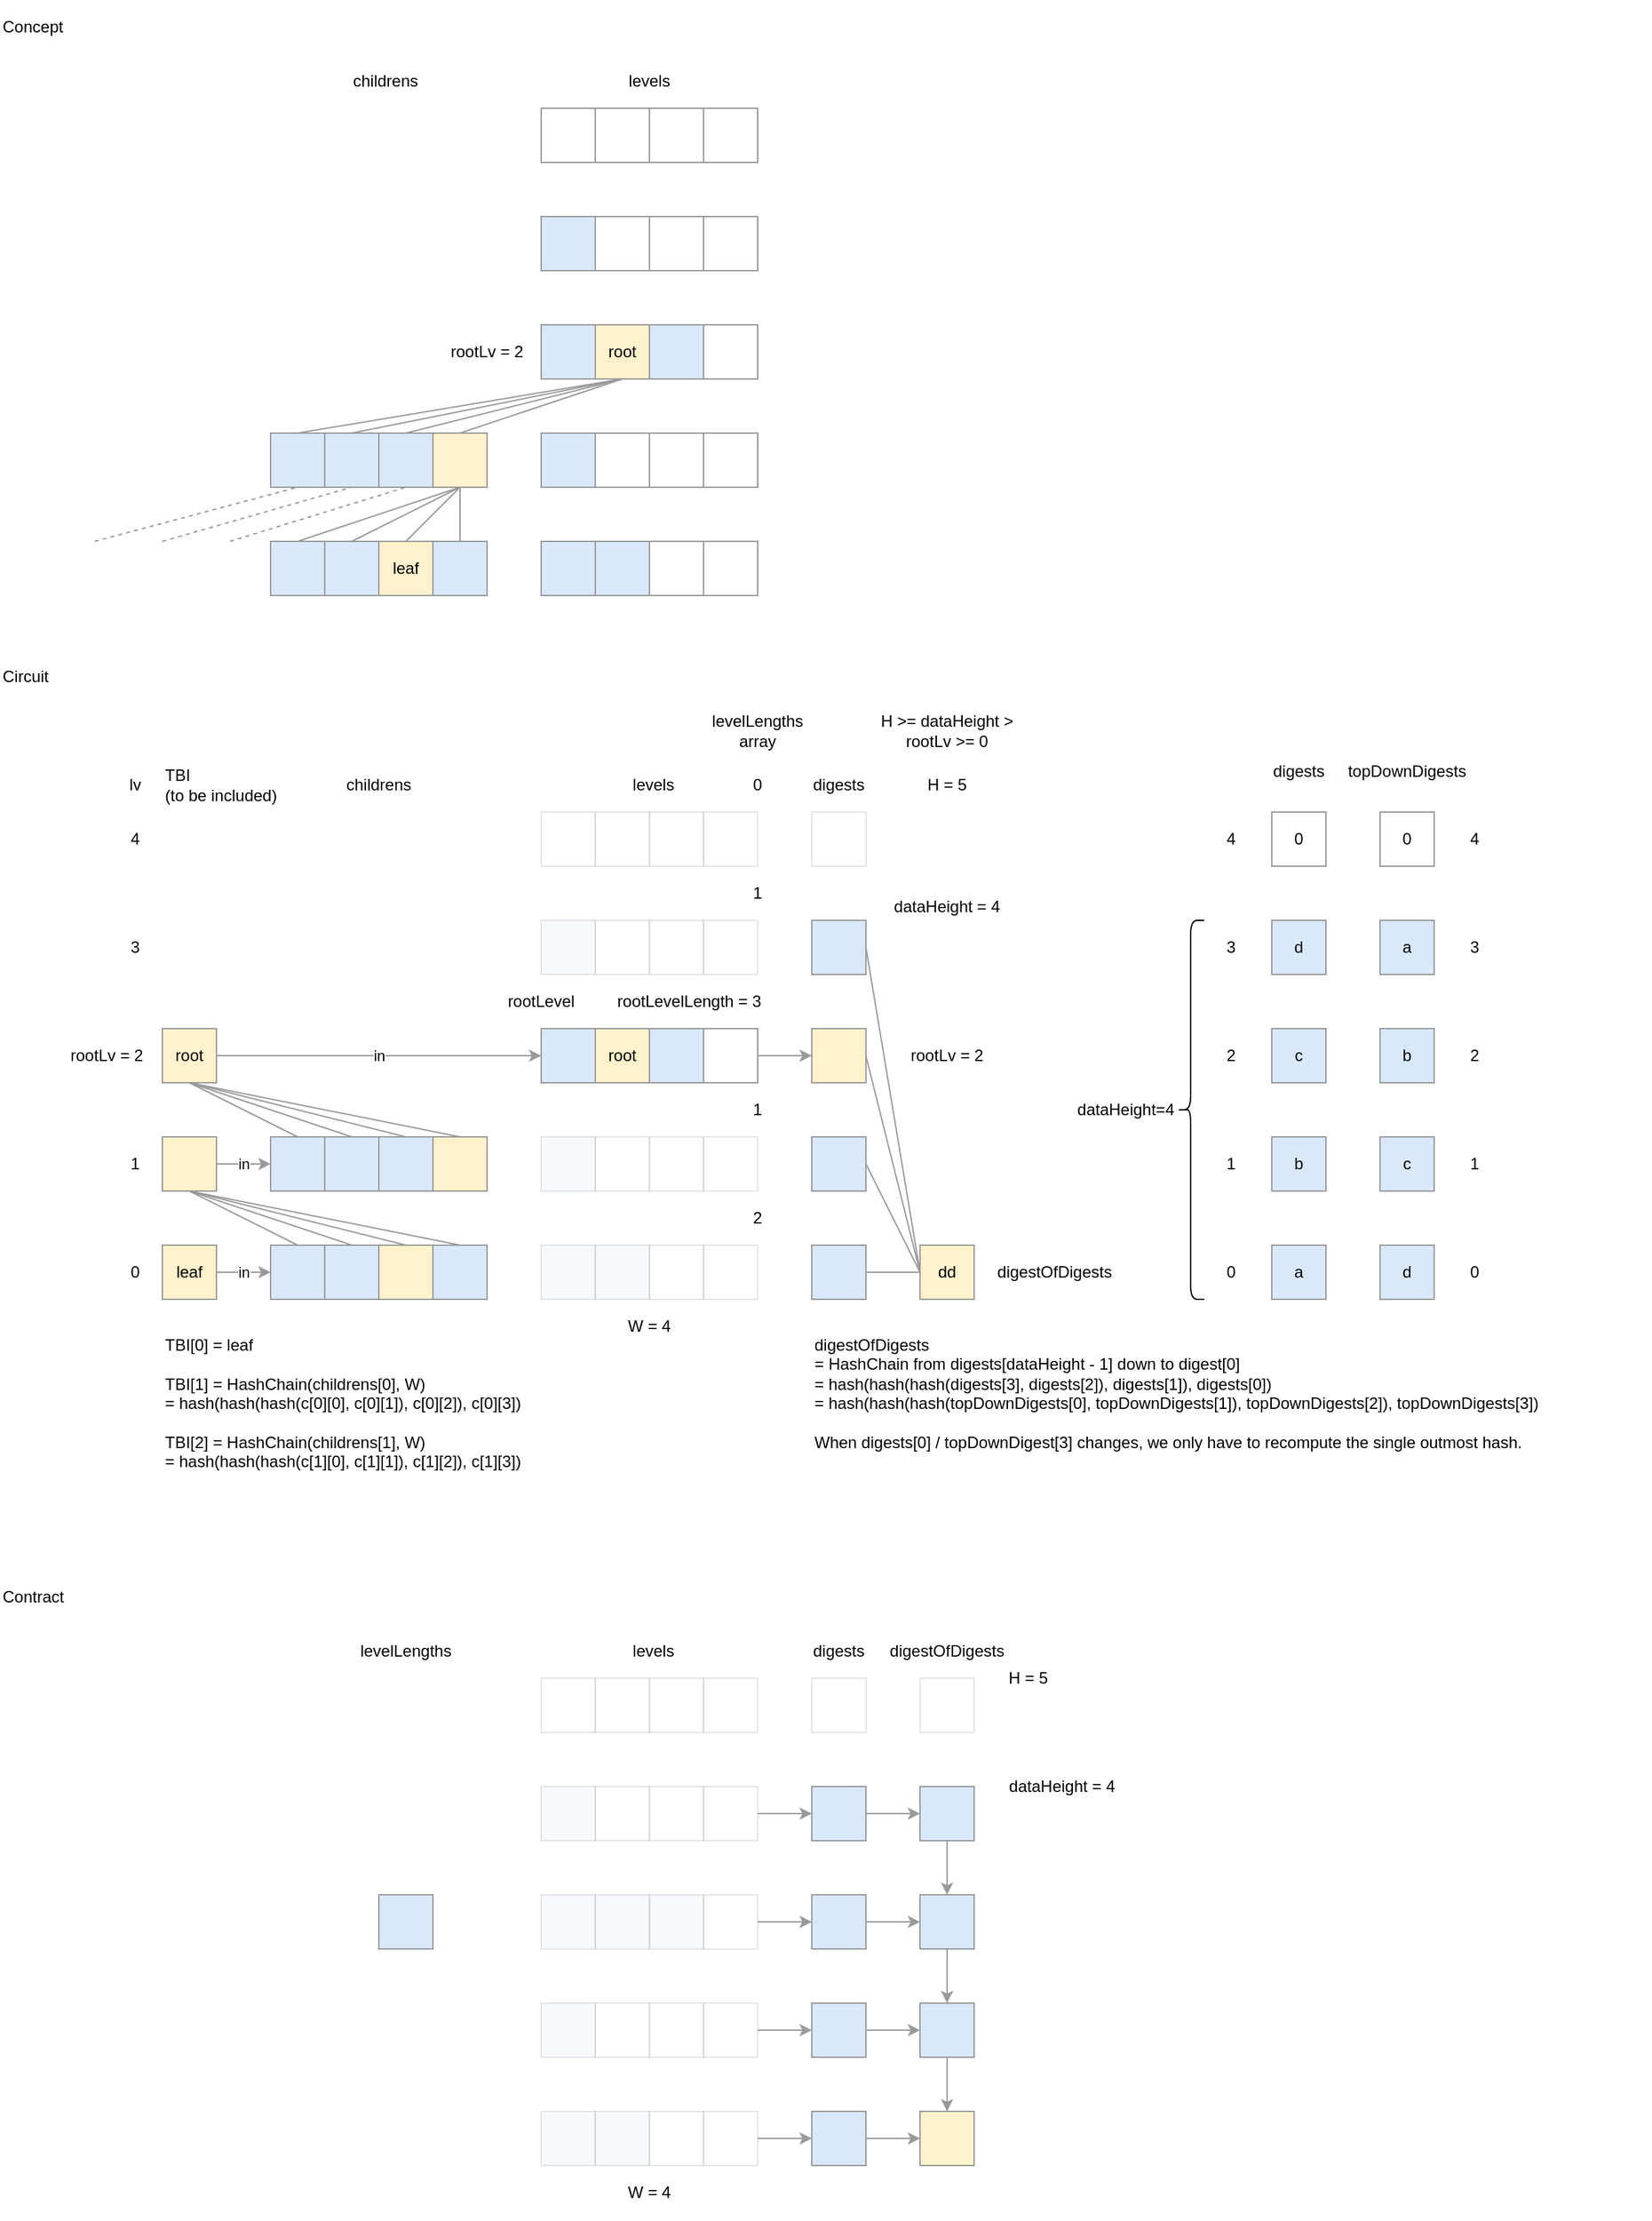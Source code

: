 <mxfile version="20.6.1" type="device" pages="4"><diagram id="dcFKgnT1sXLIIAKAOEcw" name="LazyTower"><mxGraphModel dx="-419" dy="1014" grid="1" gridSize="10" guides="1" tooltips="1" connect="1" arrows="1" fold="1" page="0" pageScale="1" pageWidth="827" pageHeight="1169" math="0" shadow="0"><root><mxCell id="0"/><mxCell id="1" parent="0"/><mxCell id="WEsY1yhiJMGk6OJ_sxv6-1" value="" style="rounded=0;whiteSpace=wrap;html=1;strokeColor=#999999;opacity=25;" parent="1" vertex="1"><mxGeometry x="1880" y="240" width="40" height="40" as="geometry"/></mxCell><mxCell id="WEsY1yhiJMGk6OJ_sxv6-2" value="" style="rounded=0;whiteSpace=wrap;html=1;strokeColor=#999999;opacity=25;" parent="1" vertex="1"><mxGeometry x="1920" y="240" width="40" height="40" as="geometry"/></mxCell><mxCell id="WEsY1yhiJMGk6OJ_sxv6-3" value="" style="rounded=0;whiteSpace=wrap;html=1;strokeColor=#999999;opacity=25;" parent="1" vertex="1"><mxGeometry x="1960" y="240" width="40" height="40" as="geometry"/></mxCell><mxCell id="WEsY1yhiJMGk6OJ_sxv6-4" value="" style="rounded=0;whiteSpace=wrap;html=1;strokeColor=#999999;opacity=25;" parent="1" vertex="1"><mxGeometry x="2000" y="240" width="40" height="40" as="geometry"/></mxCell><mxCell id="WEsY1yhiJMGk6OJ_sxv6-5" value="" style="rounded=0;whiteSpace=wrap;html=1;strokeColor=#999999;opacity=25;" parent="1" vertex="1"><mxGeometry x="1920" y="320" width="40" height="40" as="geometry"/></mxCell><mxCell id="WEsY1yhiJMGk6OJ_sxv6-6" value="" style="rounded=0;whiteSpace=wrap;html=1;strokeColor=#999999;opacity=25;" parent="1" vertex="1"><mxGeometry x="1960" y="320" width="40" height="40" as="geometry"/></mxCell><mxCell id="WEsY1yhiJMGk6OJ_sxv6-7" value="" style="rounded=0;whiteSpace=wrap;html=1;strokeColor=#999999;opacity=25;" parent="1" vertex="1"><mxGeometry x="2000" y="320" width="40" height="40" as="geometry"/></mxCell><mxCell id="WEsY1yhiJMGk6OJ_sxv6-8" style="edgeStyle=none;rounded=0;orthogonalLoop=1;jettySize=auto;html=1;exitX=1;exitY=0.5;exitDx=0;exitDy=0;entryX=0;entryY=0.5;entryDx=0;entryDy=0;strokeColor=#999999;endArrow=classic;endFill=1;" parent="1" source="WEsY1yhiJMGk6OJ_sxv6-9" target="WEsY1yhiJMGk6OJ_sxv6-48" edge="1"><mxGeometry relative="1" as="geometry"/></mxCell><mxCell id="WEsY1yhiJMGk6OJ_sxv6-9" value="" style="rounded=0;whiteSpace=wrap;html=1;strokeColor=#999999;" parent="1" vertex="1"><mxGeometry x="2000" y="400" width="40" height="40" as="geometry"/></mxCell><mxCell id="WEsY1yhiJMGk6OJ_sxv6-10" value="" style="rounded=0;whiteSpace=wrap;html=1;strokeColor=#999999;opacity=25;" parent="1" vertex="1"><mxGeometry x="1920" y="480" width="40" height="40" as="geometry"/></mxCell><mxCell id="WEsY1yhiJMGk6OJ_sxv6-11" value="" style="rounded=0;whiteSpace=wrap;html=1;strokeColor=#999999;opacity=25;" parent="1" vertex="1"><mxGeometry x="1960" y="480" width="40" height="40" as="geometry"/></mxCell><mxCell id="WEsY1yhiJMGk6OJ_sxv6-12" value="" style="rounded=0;whiteSpace=wrap;html=1;strokeColor=#999999;opacity=25;" parent="1" vertex="1"><mxGeometry x="2000" y="480" width="40" height="40" as="geometry"/></mxCell><mxCell id="WEsY1yhiJMGk6OJ_sxv6-13" value="" style="rounded=0;whiteSpace=wrap;html=1;strokeColor=#999999;opacity=25;" parent="1" vertex="1"><mxGeometry x="1960" y="560" width="40" height="40" as="geometry"/></mxCell><mxCell id="WEsY1yhiJMGk6OJ_sxv6-14" value="" style="rounded=0;whiteSpace=wrap;html=1;strokeColor=#999999;opacity=25;" parent="1" vertex="1"><mxGeometry x="2000" y="560" width="40" height="40" as="geometry"/></mxCell><mxCell id="WEsY1yhiJMGk6OJ_sxv6-15" value="levels" style="text;html=1;strokeColor=none;fillColor=none;align=center;verticalAlign=middle;whiteSpace=wrap;rounded=0;" parent="1" vertex="1"><mxGeometry x="1932.5" y="200" width="60" height="40" as="geometry"/></mxCell><mxCell id="WEsY1yhiJMGk6OJ_sxv6-16" value="" style="rounded=0;whiteSpace=wrap;html=1;fillColor=#dae8fc;strokeColor=#999999;" parent="1" vertex="1"><mxGeometry x="1880" y="400" width="40" height="40" as="geometry"/></mxCell><mxCell id="WEsY1yhiJMGk6OJ_sxv6-17" value="" style="rounded=0;whiteSpace=wrap;html=1;fillColor=#dae8fc;strokeColor=#999999;" parent="1" vertex="1"><mxGeometry x="1960" y="400" width="40" height="40" as="geometry"/></mxCell><mxCell id="WEsY1yhiJMGk6OJ_sxv6-18" value="" style="rounded=0;whiteSpace=wrap;html=1;fillColor=#dae8fc;strokeColor=#999999;opacity=25;" parent="1" vertex="1"><mxGeometry x="1880" y="480" width="40" height="40" as="geometry"/></mxCell><mxCell id="WEsY1yhiJMGk6OJ_sxv6-19" value="" style="rounded=0;whiteSpace=wrap;html=1;fillColor=#dae8fc;strokeColor=#999999;opacity=25;" parent="1" vertex="1"><mxGeometry x="1880" y="560" width="40" height="40" as="geometry"/></mxCell><mxCell id="WEsY1yhiJMGk6OJ_sxv6-20" value="" style="rounded=0;whiteSpace=wrap;html=1;fillColor=#dae8fc;strokeColor=#999999;opacity=25;" parent="1" vertex="1"><mxGeometry x="1920" y="560" width="40" height="40" as="geometry"/></mxCell><mxCell id="WEsY1yhiJMGk6OJ_sxv6-21" value="root" style="rounded=0;whiteSpace=wrap;html=1;fillColor=#fff2cc;strokeColor=#999999;" parent="1" vertex="1"><mxGeometry x="1920" y="400" width="40" height="40" as="geometry"/></mxCell><mxCell id="WEsY1yhiJMGk6OJ_sxv6-22" value="rootLevelLength = 3" style="text;html=1;strokeColor=none;fillColor=none;align=center;verticalAlign=middle;whiteSpace=wrap;rounded=0;" parent="1" vertex="1"><mxGeometry x="1930" y="360" width="118.75" height="40" as="geometry"/></mxCell><mxCell id="WEsY1yhiJMGk6OJ_sxv6-23" value="" style="rounded=0;whiteSpace=wrap;html=1;fillColor=#dae8fc;strokeColor=#999999;opacity=25;" parent="1" vertex="1"><mxGeometry x="1880" y="320" width="40" height="40" as="geometry"/></mxCell><mxCell id="WEsY1yhiJMGk6OJ_sxv6-24" value="" style="rounded=0;whiteSpace=wrap;html=1;strokeColor=#999999;fillColor=#dae8fc;" parent="1" vertex="1"><mxGeometry x="1680" y="560" width="40" height="40" as="geometry"/></mxCell><mxCell id="WEsY1yhiJMGk6OJ_sxv6-25" value="" style="rounded=0;whiteSpace=wrap;html=1;strokeColor=#999999;fillColor=#dae8fc;" parent="1" vertex="1"><mxGeometry x="1720" y="560" width="40" height="40" as="geometry"/></mxCell><mxCell id="WEsY1yhiJMGk6OJ_sxv6-26" value="" style="rounded=0;whiteSpace=wrap;html=1;strokeColor=#999999;fillColor=#FFF2CC;" parent="1" vertex="1"><mxGeometry x="1760" y="560" width="40" height="40" as="geometry"/></mxCell><mxCell id="WEsY1yhiJMGk6OJ_sxv6-27" value="childrens" style="text;html=1;strokeColor=none;fillColor=none;align=center;verticalAlign=middle;whiteSpace=wrap;rounded=0;" parent="1" vertex="1"><mxGeometry x="1720" y="200" width="80" height="40" as="geometry"/></mxCell><mxCell id="WEsY1yhiJMGk6OJ_sxv6-28" value="in" style="edgeStyle=orthogonalEdgeStyle;rounded=0;orthogonalLoop=1;jettySize=auto;html=1;exitX=1;exitY=0.5;exitDx=0;exitDy=0;entryX=0;entryY=0.5;entryDx=0;entryDy=0;strokeColor=#999999;" parent="1" source="WEsY1yhiJMGk6OJ_sxv6-29" target="WEsY1yhiJMGk6OJ_sxv6-37" edge="1"><mxGeometry relative="1" as="geometry"/></mxCell><mxCell id="WEsY1yhiJMGk6OJ_sxv6-29" value="" style="rounded=0;whiteSpace=wrap;html=1;fillColor=#fff2cc;strokeColor=#999999;" parent="1" vertex="1"><mxGeometry x="1600" y="480" width="40" height="40" as="geometry"/></mxCell><mxCell id="WEsY1yhiJMGk6OJ_sxv6-30" value="" style="rounded=0;whiteSpace=wrap;html=1;strokeColor=#999999;fillColor=#dae8fc;" parent="1" vertex="1"><mxGeometry x="1800" y="560" width="40" height="40" as="geometry"/></mxCell><mxCell id="WEsY1yhiJMGk6OJ_sxv6-31" value="" style="endArrow=none;html=1;rounded=0;strokeColor=#999999;exitX=0.5;exitY=0;exitDx=0;exitDy=0;entryX=0.5;entryY=1;entryDx=0;entryDy=0;" parent="1" source="WEsY1yhiJMGk6OJ_sxv6-24" target="WEsY1yhiJMGk6OJ_sxv6-29" edge="1"><mxGeometry width="50" height="50" relative="1" as="geometry"><mxPoint x="1639.35" y="590" as="sourcePoint"/><mxPoint x="1639.35" y="550" as="targetPoint"/></mxGeometry></mxCell><mxCell id="WEsY1yhiJMGk6OJ_sxv6-32" value="" style="endArrow=none;html=1;rounded=0;strokeColor=#999999;exitX=0.5;exitY=0;exitDx=0;exitDy=0;" parent="1" source="WEsY1yhiJMGk6OJ_sxv6-25" edge="1"><mxGeometry width="50" height="50" relative="1" as="geometry"><mxPoint x="1659.35" y="610" as="sourcePoint"/><mxPoint x="1620" y="520" as="targetPoint"/></mxGeometry></mxCell><mxCell id="WEsY1yhiJMGk6OJ_sxv6-33" value="" style="endArrow=none;html=1;rounded=0;strokeColor=#999999;exitX=0.5;exitY=0;exitDx=0;exitDy=0;" parent="1" source="WEsY1yhiJMGk6OJ_sxv6-30" edge="1"><mxGeometry width="50" height="50" relative="1" as="geometry"><mxPoint x="1669.35" y="620" as="sourcePoint"/><mxPoint x="1620" y="520" as="targetPoint"/></mxGeometry></mxCell><mxCell id="WEsY1yhiJMGk6OJ_sxv6-34" value="" style="endArrow=none;html=1;rounded=0;strokeColor=#999999;exitX=0.5;exitY=0;exitDx=0;exitDy=0;entryX=0.5;entryY=1;entryDx=0;entryDy=0;" parent="1" source="WEsY1yhiJMGk6OJ_sxv6-26" target="WEsY1yhiJMGk6OJ_sxv6-29" edge="1"><mxGeometry width="50" height="50" relative="1" as="geometry"><mxPoint x="1679.35" y="630" as="sourcePoint"/><mxPoint x="1679.35" y="590" as="targetPoint"/></mxGeometry></mxCell><mxCell id="WEsY1yhiJMGk6OJ_sxv6-35" value="in" style="edgeStyle=orthogonalEdgeStyle;rounded=0;orthogonalLoop=1;jettySize=auto;html=1;exitX=1;exitY=0.5;exitDx=0;exitDy=0;entryX=0;entryY=0.5;entryDx=0;entryDy=0;strokeColor=#999999;" parent="1" source="WEsY1yhiJMGk6OJ_sxv6-36" target="WEsY1yhiJMGk6OJ_sxv6-24" edge="1"><mxGeometry relative="1" as="geometry"/></mxCell><mxCell id="WEsY1yhiJMGk6OJ_sxv6-36" value="leaf" style="rounded=0;whiteSpace=wrap;html=1;fillColor=#FFF2CC;strokeColor=#999999;" parent="1" vertex="1"><mxGeometry x="1600" y="560" width="40" height="40" as="geometry"/></mxCell><mxCell id="WEsY1yhiJMGk6OJ_sxv6-37" value="" style="rounded=0;whiteSpace=wrap;html=1;strokeColor=#999999;fillColor=#dae8fc;" parent="1" vertex="1"><mxGeometry x="1680" y="480" width="40" height="40" as="geometry"/></mxCell><mxCell id="WEsY1yhiJMGk6OJ_sxv6-38" value="" style="rounded=0;whiteSpace=wrap;html=1;strokeColor=#999999;fillColor=#dae8fc;" parent="1" vertex="1"><mxGeometry x="1720" y="480" width="40" height="40" as="geometry"/></mxCell><mxCell id="WEsY1yhiJMGk6OJ_sxv6-39" value="" style="rounded=0;whiteSpace=wrap;html=1;strokeColor=#999999;fillColor=#dae8fc;" parent="1" vertex="1"><mxGeometry x="1760" y="480" width="40" height="40" as="geometry"/></mxCell><mxCell id="WEsY1yhiJMGk6OJ_sxv6-40" value="in" style="edgeStyle=orthogonalEdgeStyle;rounded=0;orthogonalLoop=1;jettySize=auto;html=1;exitX=1;exitY=0.5;exitDx=0;exitDy=0;strokeColor=#999999;entryX=0;entryY=0.5;entryDx=0;entryDy=0;" parent="1" source="WEsY1yhiJMGk6OJ_sxv6-41" target="WEsY1yhiJMGk6OJ_sxv6-16" edge="1"><mxGeometry relative="1" as="geometry"><mxPoint x="1730" y="320" as="targetPoint"/></mxGeometry></mxCell><mxCell id="WEsY1yhiJMGk6OJ_sxv6-41" value="root" style="rounded=0;whiteSpace=wrap;html=1;fillColor=#fff2cc;strokeColor=#999999;" parent="1" vertex="1"><mxGeometry x="1600" y="400" width="40" height="40" as="geometry"/></mxCell><mxCell id="WEsY1yhiJMGk6OJ_sxv6-42" value="" style="rounded=0;whiteSpace=wrap;html=1;strokeColor=#999999;fillColor=#FFF2CC;" parent="1" vertex="1"><mxGeometry x="1800" y="480" width="40" height="40" as="geometry"/></mxCell><mxCell id="WEsY1yhiJMGk6OJ_sxv6-43" value="" style="endArrow=none;html=1;rounded=0;strokeColor=#999999;exitX=0.5;exitY=0;exitDx=0;exitDy=0;entryX=0.5;entryY=1;entryDx=0;entryDy=0;" parent="1" source="WEsY1yhiJMGk6OJ_sxv6-37" target="WEsY1yhiJMGk6OJ_sxv6-41" edge="1"><mxGeometry width="50" height="50" relative="1" as="geometry"><mxPoint x="1639.35" y="510" as="sourcePoint"/><mxPoint x="1639.35" y="470" as="targetPoint"/></mxGeometry></mxCell><mxCell id="WEsY1yhiJMGk6OJ_sxv6-44" value="" style="endArrow=none;html=1;rounded=0;strokeColor=#999999;exitX=0.5;exitY=0;exitDx=0;exitDy=0;" parent="1" source="WEsY1yhiJMGk6OJ_sxv6-38" edge="1"><mxGeometry width="50" height="50" relative="1" as="geometry"><mxPoint x="1659.35" y="530" as="sourcePoint"/><mxPoint x="1620" y="440" as="targetPoint"/></mxGeometry></mxCell><mxCell id="WEsY1yhiJMGk6OJ_sxv6-45" value="" style="endArrow=none;html=1;rounded=0;strokeColor=#999999;exitX=0.5;exitY=0;exitDx=0;exitDy=0;" parent="1" source="WEsY1yhiJMGk6OJ_sxv6-42" edge="1"><mxGeometry width="50" height="50" relative="1" as="geometry"><mxPoint x="1669.35" y="540" as="sourcePoint"/><mxPoint x="1620" y="440" as="targetPoint"/></mxGeometry></mxCell><mxCell id="WEsY1yhiJMGk6OJ_sxv6-46" value="" style="endArrow=none;html=1;rounded=0;strokeColor=#999999;exitX=0.5;exitY=0;exitDx=0;exitDy=0;entryX=0.5;entryY=1;entryDx=0;entryDy=0;" parent="1" source="WEsY1yhiJMGk6OJ_sxv6-39" target="WEsY1yhiJMGk6OJ_sxv6-41" edge="1"><mxGeometry width="50" height="50" relative="1" as="geometry"><mxPoint x="1679.35" y="550" as="sourcePoint"/><mxPoint x="1679.35" y="510" as="targetPoint"/></mxGeometry></mxCell><mxCell id="WEsY1yhiJMGk6OJ_sxv6-47" value="TBI&lt;br&gt;(to be included)" style="text;html=1;strokeColor=none;fillColor=none;align=left;verticalAlign=middle;whiteSpace=wrap;rounded=0;" parent="1" vertex="1"><mxGeometry x="1600" y="200" width="110" height="40" as="geometry"/></mxCell><mxCell id="WEsY1yhiJMGk6OJ_sxv6-48" value="" style="rounded=0;whiteSpace=wrap;html=1;fillColor=#fff2cc;strokeColor=#999999;" parent="1" vertex="1"><mxGeometry x="2080" y="400" width="40" height="40" as="geometry"/></mxCell><mxCell id="WEsY1yhiJMGk6OJ_sxv6-49" style="rounded=0;orthogonalLoop=1;jettySize=auto;html=1;exitX=1;exitY=0.5;exitDx=0;exitDy=0;entryX=0;entryY=0.5;entryDx=0;entryDy=0;strokeColor=#999999;endArrow=none;endFill=0;" parent="1" source="WEsY1yhiJMGk6OJ_sxv6-50" target="WEsY1yhiJMGk6OJ_sxv6-54" edge="1"><mxGeometry relative="1" as="geometry"/></mxCell><mxCell id="WEsY1yhiJMGk6OJ_sxv6-50" value="" style="rounded=0;whiteSpace=wrap;html=1;fillColor=#DAE8FC;strokeColor=#999999;" parent="1" vertex="1"><mxGeometry x="2080" y="320" width="40" height="40" as="geometry"/></mxCell><mxCell id="WEsY1yhiJMGk6OJ_sxv6-51" value="" style="rounded=0;whiteSpace=wrap;html=1;fillColor=#DAE8FC;strokeColor=#999999;" parent="1" vertex="1"><mxGeometry x="2080" y="480" width="40" height="40" as="geometry"/></mxCell><mxCell id="WEsY1yhiJMGk6OJ_sxv6-52" value="" style="rounded=0;whiteSpace=wrap;html=1;fillColor=#DAE8FC;strokeColor=#999999;" parent="1" vertex="1"><mxGeometry x="2080" y="560" width="40" height="40" as="geometry"/></mxCell><mxCell id="WEsY1yhiJMGk6OJ_sxv6-53" value="digests" style="text;html=1;strokeColor=none;fillColor=none;align=center;verticalAlign=middle;whiteSpace=wrap;rounded=0;" parent="1" vertex="1"><mxGeometry x="2065" y="200" width="70" height="40" as="geometry"/></mxCell><mxCell id="WEsY1yhiJMGk6OJ_sxv6-54" value="dd" style="rounded=0;whiteSpace=wrap;html=1;fillColor=#fff2cc;strokeColor=#999999;" parent="1" vertex="1"><mxGeometry x="2160" y="560" width="40" height="40" as="geometry"/></mxCell><mxCell id="WEsY1yhiJMGk6OJ_sxv6-55" value="dataHeight = 4" style="text;html=1;strokeColor=none;fillColor=none;align=center;verticalAlign=middle;whiteSpace=wrap;rounded=0;" parent="1" vertex="1"><mxGeometry x="2135" y="290" width="90" height="40" as="geometry"/></mxCell><mxCell id="WEsY1yhiJMGk6OJ_sxv6-56" style="rounded=0;orthogonalLoop=1;jettySize=auto;html=1;exitX=1;exitY=0.5;exitDx=0;exitDy=0;entryX=0;entryY=0.5;entryDx=0;entryDy=0;strokeColor=#999999;endArrow=none;endFill=0;" parent="1" source="WEsY1yhiJMGk6OJ_sxv6-48" target="WEsY1yhiJMGk6OJ_sxv6-54" edge="1"><mxGeometry relative="1" as="geometry"><mxPoint x="2130" y="350" as="sourcePoint"/><mxPoint x="2170" y="590" as="targetPoint"/></mxGeometry></mxCell><mxCell id="WEsY1yhiJMGk6OJ_sxv6-57" style="rounded=0;orthogonalLoop=1;jettySize=auto;html=1;exitX=1;exitY=0.5;exitDx=0;exitDy=0;entryX=0;entryY=0.5;entryDx=0;entryDy=0;strokeColor=#999999;endArrow=none;endFill=0;" parent="1" source="WEsY1yhiJMGk6OJ_sxv6-51" target="WEsY1yhiJMGk6OJ_sxv6-54" edge="1"><mxGeometry relative="1" as="geometry"><mxPoint x="2140" y="360" as="sourcePoint"/><mxPoint x="2180" y="600" as="targetPoint"/></mxGeometry></mxCell><mxCell id="WEsY1yhiJMGk6OJ_sxv6-58" style="rounded=0;orthogonalLoop=1;jettySize=auto;html=1;exitX=1;exitY=0.5;exitDx=0;exitDy=0;entryX=0;entryY=0.5;entryDx=0;entryDy=0;strokeColor=#999999;endArrow=none;endFill=0;" parent="1" source="WEsY1yhiJMGk6OJ_sxv6-52" target="WEsY1yhiJMGk6OJ_sxv6-54" edge="1"><mxGeometry relative="1" as="geometry"><mxPoint x="2150" y="370" as="sourcePoint"/><mxPoint x="2190" y="610" as="targetPoint"/></mxGeometry></mxCell><mxCell id="WEsY1yhiJMGk6OJ_sxv6-59" value="rootLv = 2" style="text;html=1;strokeColor=none;fillColor=none;align=center;verticalAlign=middle;whiteSpace=wrap;rounded=0;" parent="1" vertex="1"><mxGeometry x="1530" y="400" width="57.5" height="40" as="geometry"/></mxCell><mxCell id="WEsY1yhiJMGk6OJ_sxv6-60" value="H = 5" style="text;html=1;strokeColor=none;fillColor=none;align=center;verticalAlign=middle;whiteSpace=wrap;rounded=0;" parent="1" vertex="1"><mxGeometry x="2160" y="200" width="40" height="40" as="geometry"/></mxCell><mxCell id="WEsY1yhiJMGk6OJ_sxv6-61" value="W = 4" style="text;html=1;strokeColor=none;fillColor=none;align=center;verticalAlign=middle;whiteSpace=wrap;rounded=0;" parent="1" vertex="1"><mxGeometry x="1940" y="600" width="40" height="40" as="geometry"/></mxCell><mxCell id="WEsY1yhiJMGk6OJ_sxv6-62" value="" style="rounded=0;whiteSpace=wrap;html=1;strokeColor=#999999;opacity=25;" parent="1" vertex="1"><mxGeometry x="2080" y="240" width="40" height="40" as="geometry"/></mxCell><mxCell id="WEsY1yhiJMGk6OJ_sxv6-63" value="H &amp;gt;= dataHeight &amp;gt; rootLv &amp;gt;= 0" style="text;html=1;strokeColor=none;fillColor=none;align=center;verticalAlign=middle;whiteSpace=wrap;rounded=0;" parent="1" vertex="1"><mxGeometry x="2120" y="160" width="120" height="40" as="geometry"/></mxCell><mxCell id="WEsY1yhiJMGk6OJ_sxv6-64" value="0" style="text;html=1;strokeColor=none;fillColor=none;align=center;verticalAlign=middle;whiteSpace=wrap;rounded=0;" parent="1" vertex="1"><mxGeometry x="2020" y="200" width="40" height="40" as="geometry"/></mxCell><mxCell id="WEsY1yhiJMGk6OJ_sxv6-65" value="1" style="text;html=1;strokeColor=none;fillColor=none;align=center;verticalAlign=middle;whiteSpace=wrap;rounded=0;" parent="1" vertex="1"><mxGeometry x="2020" y="280" width="40" height="40" as="geometry"/></mxCell><mxCell id="WEsY1yhiJMGk6OJ_sxv6-66" value="1" style="text;html=1;strokeColor=none;fillColor=none;align=center;verticalAlign=middle;whiteSpace=wrap;rounded=0;" parent="1" vertex="1"><mxGeometry x="2020" y="440" width="40" height="40" as="geometry"/></mxCell><mxCell id="WEsY1yhiJMGk6OJ_sxv6-67" value="2" style="text;html=1;strokeColor=none;fillColor=none;align=center;verticalAlign=middle;whiteSpace=wrap;rounded=0;" parent="1" vertex="1"><mxGeometry x="2020" y="520" width="40" height="40" as="geometry"/></mxCell><mxCell id="WEsY1yhiJMGk6OJ_sxv6-68" value="levelLengths&lt;br&gt;array" style="text;html=1;strokeColor=none;fillColor=none;align=center;verticalAlign=middle;whiteSpace=wrap;rounded=0;" parent="1" vertex="1"><mxGeometry x="1995" y="160" width="90" height="40" as="geometry"/></mxCell><mxCell id="WEsY1yhiJMGk6OJ_sxv6-69" value="lv" style="text;html=1;strokeColor=none;fillColor=none;align=center;verticalAlign=middle;whiteSpace=wrap;rounded=0;" parent="1" vertex="1"><mxGeometry x="1560" y="200" width="40" height="40" as="geometry"/></mxCell><mxCell id="WEsY1yhiJMGk6OJ_sxv6-70" value="4" style="text;html=1;strokeColor=none;fillColor=none;align=center;verticalAlign=middle;whiteSpace=wrap;rounded=0;" parent="1" vertex="1"><mxGeometry x="1560" y="240" width="40" height="40" as="geometry"/></mxCell><mxCell id="WEsY1yhiJMGk6OJ_sxv6-71" value="3" style="text;html=1;strokeColor=none;fillColor=none;align=center;verticalAlign=middle;whiteSpace=wrap;rounded=0;" parent="1" vertex="1"><mxGeometry x="1560" y="320" width="40" height="40" as="geometry"/></mxCell><mxCell id="WEsY1yhiJMGk6OJ_sxv6-72" value="1" style="text;html=1;strokeColor=none;fillColor=none;align=center;verticalAlign=middle;whiteSpace=wrap;rounded=0;" parent="1" vertex="1"><mxGeometry x="1560" y="480" width="40" height="40" as="geometry"/></mxCell><mxCell id="WEsY1yhiJMGk6OJ_sxv6-73" value="0" style="text;html=1;strokeColor=none;fillColor=none;align=center;verticalAlign=middle;whiteSpace=wrap;rounded=0;" parent="1" vertex="1"><mxGeometry x="1560" y="560" width="40" height="40" as="geometry"/></mxCell><mxCell id="WEsY1yhiJMGk6OJ_sxv6-74" value="rootLv = 2" style="text;html=1;strokeColor=none;fillColor=none;align=center;verticalAlign=middle;whiteSpace=wrap;rounded=0;" parent="1" vertex="1"><mxGeometry x="2151.25" y="400" width="57.5" height="40" as="geometry"/></mxCell><mxCell id="WEsY1yhiJMGk6OJ_sxv6-75" value="Circuit" style="text;html=1;strokeColor=none;fillColor=none;align=left;verticalAlign=middle;whiteSpace=wrap;rounded=0;" parent="1" vertex="1"><mxGeometry x="1480" y="120" width="70" height="40" as="geometry"/></mxCell><mxCell id="WEsY1yhiJMGk6OJ_sxv6-76" value="rootLevel" style="text;html=1;strokeColor=none;fillColor=none;align=center;verticalAlign=middle;whiteSpace=wrap;rounded=0;" parent="1" vertex="1"><mxGeometry x="1860" y="360" width="40" height="40" as="geometry"/></mxCell><mxCell id="WEsY1yhiJMGk6OJ_sxv6-77" value="TBI[0] = leaf&lt;br&gt;&lt;br&gt;TBI[1] = HashChain(childrens[0], W)&lt;br&gt;= hash(hash(hash(c[0][0], c[0][1]), c[0][2]), c[0][3])&lt;br&gt;&lt;br&gt;TBI[2] = HashChain(childrens[1], W)&lt;br&gt;= hash(hash(hash(c[1][0], c[1][1]), c[1][2]), c[1][3])" style="text;html=1;strokeColor=none;fillColor=none;align=left;verticalAlign=top;whiteSpace=wrap;rounded=0;" parent="1" vertex="1"><mxGeometry x="1600" y="620" width="278.75" height="110" as="geometry"/></mxCell><mxCell id="WEsY1yhiJMGk6OJ_sxv6-78" value="digestOfDigests&lt;br&gt;= HashChain from digests[dataHeight - 1] down to digest[0]&lt;br&gt;= hash(hash(hash(digests[3], digests[2]), digests[1]), digests[0])&lt;br&gt;= hash(hash(hash(topDownDigests[0], topDownDigests[1]), topDownDigests[2]), topDownDigests[3])&lt;br&gt;&lt;br&gt;When digests[0] / topDownDigest[3] changes, we only have to recompute the single outmost hash." style="text;html=1;strokeColor=none;fillColor=none;align=left;verticalAlign=top;whiteSpace=wrap;rounded=0;spacing=2;spacingTop=0;" parent="1" vertex="1"><mxGeometry x="2080" y="620" width="620" height="110" as="geometry"/></mxCell><mxCell id="WEsY1yhiJMGk6OJ_sxv6-79" value="digestOfDigests" style="text;html=1;strokeColor=none;fillColor=none;align=center;verticalAlign=middle;whiteSpace=wrap;rounded=0;" parent="1" vertex="1"><mxGeometry x="2208.75" y="560" width="101.25" height="40" as="geometry"/></mxCell><mxCell id="WEsY1yhiJMGk6OJ_sxv6-80" value="c" style="rounded=0;whiteSpace=wrap;html=1;fillColor=#DAE8FC;strokeColor=#999999;" parent="1" vertex="1"><mxGeometry x="2420" y="400" width="40" height="40" as="geometry"/></mxCell><mxCell id="WEsY1yhiJMGk6OJ_sxv6-81" value="d" style="rounded=0;whiteSpace=wrap;html=1;fillColor=#DAE8FC;strokeColor=#999999;" parent="1" vertex="1"><mxGeometry x="2420" y="320" width="40" height="40" as="geometry"/></mxCell><mxCell id="WEsY1yhiJMGk6OJ_sxv6-82" value="b" style="rounded=0;whiteSpace=wrap;html=1;fillColor=#DAE8FC;strokeColor=#999999;" parent="1" vertex="1"><mxGeometry x="2420" y="480" width="40" height="40" as="geometry"/></mxCell><mxCell id="WEsY1yhiJMGk6OJ_sxv6-83" value="a" style="rounded=0;whiteSpace=wrap;html=1;fillColor=#DAE8FC;strokeColor=#999999;" parent="1" vertex="1"><mxGeometry x="2420" y="560" width="40" height="40" as="geometry"/></mxCell><mxCell id="WEsY1yhiJMGk6OJ_sxv6-84" value="0" style="rounded=0;whiteSpace=wrap;html=1;fillColor=none;strokeColor=#999999;" parent="1" vertex="1"><mxGeometry x="2420" y="240" width="40" height="40" as="geometry"/></mxCell><mxCell id="WEsY1yhiJMGk6OJ_sxv6-85" value="dataHeight=4" style="shape=curlyBracket;whiteSpace=wrap;html=1;rounded=1;labelPosition=left;verticalLabelPosition=middle;align=right;verticalAlign=middle;" parent="1" vertex="1"><mxGeometry x="2350" y="320" width="20" height="280" as="geometry"/></mxCell><mxCell id="WEsY1yhiJMGk6OJ_sxv6-86" value="b" style="rounded=0;whiteSpace=wrap;html=1;fillColor=#DAE8FC;strokeColor=#999999;" parent="1" vertex="1"><mxGeometry x="2500" y="400" width="40" height="40" as="geometry"/></mxCell><mxCell id="WEsY1yhiJMGk6OJ_sxv6-87" value="a" style="rounded=0;whiteSpace=wrap;html=1;fillColor=#DAE8FC;strokeColor=#999999;" parent="1" vertex="1"><mxGeometry x="2500" y="320" width="40" height="40" as="geometry"/></mxCell><mxCell id="WEsY1yhiJMGk6OJ_sxv6-88" value="c" style="rounded=0;whiteSpace=wrap;html=1;fillColor=#DAE8FC;strokeColor=#999999;" parent="1" vertex="1"><mxGeometry x="2500" y="480" width="40" height="40" as="geometry"/></mxCell><mxCell id="WEsY1yhiJMGk6OJ_sxv6-89" value="d" style="rounded=0;whiteSpace=wrap;html=1;fillColor=#DAE8FC;strokeColor=#999999;" parent="1" vertex="1"><mxGeometry x="2500" y="560" width="40" height="40" as="geometry"/></mxCell><mxCell id="WEsY1yhiJMGk6OJ_sxv6-90" value="0" style="rounded=0;whiteSpace=wrap;html=1;fillColor=none;strokeColor=#999999;" parent="1" vertex="1"><mxGeometry x="2500" y="240" width="40" height="40" as="geometry"/></mxCell><mxCell id="WEsY1yhiJMGk6OJ_sxv6-91" value="4" style="text;html=1;strokeColor=none;fillColor=none;align=center;verticalAlign=middle;whiteSpace=wrap;rounded=0;" parent="1" vertex="1"><mxGeometry x="2370" y="240" width="40" height="40" as="geometry"/></mxCell><mxCell id="WEsY1yhiJMGk6OJ_sxv6-92" value="3" style="text;html=1;strokeColor=none;fillColor=none;align=center;verticalAlign=middle;whiteSpace=wrap;rounded=0;" parent="1" vertex="1"><mxGeometry x="2370" y="320" width="40" height="40" as="geometry"/></mxCell><mxCell id="WEsY1yhiJMGk6OJ_sxv6-93" value="1" style="text;html=1;strokeColor=none;fillColor=none;align=center;verticalAlign=middle;whiteSpace=wrap;rounded=0;" parent="1" vertex="1"><mxGeometry x="2370" y="480" width="40" height="40" as="geometry"/></mxCell><mxCell id="WEsY1yhiJMGk6OJ_sxv6-94" value="0" style="text;html=1;strokeColor=none;fillColor=none;align=center;verticalAlign=middle;whiteSpace=wrap;rounded=0;" parent="1" vertex="1"><mxGeometry x="2370" y="560" width="40" height="40" as="geometry"/></mxCell><mxCell id="WEsY1yhiJMGk6OJ_sxv6-95" value="2" style="text;html=1;strokeColor=none;fillColor=none;align=center;verticalAlign=middle;whiteSpace=wrap;rounded=0;" parent="1" vertex="1"><mxGeometry x="2370" y="400" width="40" height="40" as="geometry"/></mxCell><mxCell id="WEsY1yhiJMGk6OJ_sxv6-96" value="4" style="text;html=1;strokeColor=none;fillColor=none;align=center;verticalAlign=middle;whiteSpace=wrap;rounded=0;" parent="1" vertex="1"><mxGeometry x="2550" y="240" width="40" height="40" as="geometry"/></mxCell><mxCell id="WEsY1yhiJMGk6OJ_sxv6-97" value="3" style="text;html=1;strokeColor=none;fillColor=none;align=center;verticalAlign=middle;whiteSpace=wrap;rounded=0;" parent="1" vertex="1"><mxGeometry x="2550" y="320" width="40" height="40" as="geometry"/></mxCell><mxCell id="WEsY1yhiJMGk6OJ_sxv6-98" value="1" style="text;html=1;strokeColor=none;fillColor=none;align=center;verticalAlign=middle;whiteSpace=wrap;rounded=0;" parent="1" vertex="1"><mxGeometry x="2550" y="480" width="40" height="40" as="geometry"/></mxCell><mxCell id="WEsY1yhiJMGk6OJ_sxv6-99" value="0" style="text;html=1;strokeColor=none;fillColor=none;align=center;verticalAlign=middle;whiteSpace=wrap;rounded=0;" parent="1" vertex="1"><mxGeometry x="2550" y="560" width="40" height="40" as="geometry"/></mxCell><mxCell id="WEsY1yhiJMGk6OJ_sxv6-100" value="2" style="text;html=1;strokeColor=none;fillColor=none;align=center;verticalAlign=middle;whiteSpace=wrap;rounded=0;" parent="1" vertex="1"><mxGeometry x="2550" y="400" width="40" height="40" as="geometry"/></mxCell><mxCell id="WEsY1yhiJMGk6OJ_sxv6-101" value="topDownDigests" style="text;html=1;strokeColor=none;fillColor=none;align=center;verticalAlign=middle;whiteSpace=wrap;rounded=0;" parent="1" vertex="1"><mxGeometry x="2485" y="190" width="70" height="40" as="geometry"/></mxCell><mxCell id="WEsY1yhiJMGk6OJ_sxv6-102" value="digests" style="text;html=1;strokeColor=none;fillColor=none;align=center;verticalAlign=middle;whiteSpace=wrap;rounded=0;" parent="1" vertex="1"><mxGeometry x="2405" y="190" width="70" height="40" as="geometry"/></mxCell><mxCell id="WEsY1yhiJMGk6OJ_sxv6-103" value="" style="rounded=0;whiteSpace=wrap;html=1;strokeColor=#999999;fillColor=#dae8fc;" parent="1" vertex="1"><mxGeometry x="1680" y="-40" width="40" height="40" as="geometry"/></mxCell><mxCell id="WEsY1yhiJMGk6OJ_sxv6-104" value="" style="rounded=0;whiteSpace=wrap;html=1;strokeColor=#999999;fillColor=#dae8fc;" parent="1" vertex="1"><mxGeometry x="1720" y="-40" width="40" height="40" as="geometry"/></mxCell><mxCell id="WEsY1yhiJMGk6OJ_sxv6-105" value="" style="rounded=0;whiteSpace=wrap;html=1;strokeColor=#999999;fillColor=#dae8fc;" parent="1" vertex="1"><mxGeometry x="1760" y="-40" width="40" height="40" as="geometry"/></mxCell><mxCell id="WEsY1yhiJMGk6OJ_sxv6-106" value="" style="rounded=0;whiteSpace=wrap;html=1;strokeColor=#999999;" parent="1" vertex="1"><mxGeometry x="1880" y="-280" width="40" height="40" as="geometry"/></mxCell><mxCell id="WEsY1yhiJMGk6OJ_sxv6-107" value="" style="rounded=0;whiteSpace=wrap;html=1;strokeColor=#999999;" parent="1" vertex="1"><mxGeometry x="1920" y="-280" width="40" height="40" as="geometry"/></mxCell><mxCell id="WEsY1yhiJMGk6OJ_sxv6-108" value="" style="rounded=0;whiteSpace=wrap;html=1;strokeColor=#999999;" parent="1" vertex="1"><mxGeometry x="1960" y="-280" width="40" height="40" as="geometry"/></mxCell><mxCell id="WEsY1yhiJMGk6OJ_sxv6-109" value="" style="rounded=0;whiteSpace=wrap;html=1;strokeColor=#999999;" parent="1" vertex="1"><mxGeometry x="2000" y="-280" width="40" height="40" as="geometry"/></mxCell><mxCell id="WEsY1yhiJMGk6OJ_sxv6-110" value="" style="rounded=0;whiteSpace=wrap;html=1;strokeColor=#999999;" parent="1" vertex="1"><mxGeometry x="1920" y="-200" width="40" height="40" as="geometry"/></mxCell><mxCell id="WEsY1yhiJMGk6OJ_sxv6-111" value="" style="rounded=0;whiteSpace=wrap;html=1;strokeColor=#999999;" parent="1" vertex="1"><mxGeometry x="1960" y="-200" width="40" height="40" as="geometry"/></mxCell><mxCell id="WEsY1yhiJMGk6OJ_sxv6-112" value="" style="rounded=0;whiteSpace=wrap;html=1;strokeColor=#999999;" parent="1" vertex="1"><mxGeometry x="2000" y="-200" width="40" height="40" as="geometry"/></mxCell><mxCell id="WEsY1yhiJMGk6OJ_sxv6-113" value="" style="rounded=0;whiteSpace=wrap;html=1;strokeColor=#999999;" parent="1" vertex="1"><mxGeometry x="2000" y="-120" width="40" height="40" as="geometry"/></mxCell><mxCell id="WEsY1yhiJMGk6OJ_sxv6-114" value="" style="rounded=0;whiteSpace=wrap;html=1;strokeColor=#999999;" parent="1" vertex="1"><mxGeometry x="1920" y="-40" width="40" height="40" as="geometry"/></mxCell><mxCell id="WEsY1yhiJMGk6OJ_sxv6-115" value="" style="rounded=0;whiteSpace=wrap;html=1;strokeColor=#999999;" parent="1" vertex="1"><mxGeometry x="1960" y="-40" width="40" height="40" as="geometry"/></mxCell><mxCell id="WEsY1yhiJMGk6OJ_sxv6-116" value="" style="rounded=0;whiteSpace=wrap;html=1;strokeColor=#999999;" parent="1" vertex="1"><mxGeometry x="2000" y="-40" width="40" height="40" as="geometry"/></mxCell><mxCell id="WEsY1yhiJMGk6OJ_sxv6-117" value="" style="rounded=0;whiteSpace=wrap;html=1;strokeColor=#999999;" parent="1" vertex="1"><mxGeometry x="1960" y="40" width="40" height="40" as="geometry"/></mxCell><mxCell id="WEsY1yhiJMGk6OJ_sxv6-118" value="" style="rounded=0;whiteSpace=wrap;html=1;strokeColor=#999999;" parent="1" vertex="1"><mxGeometry x="2000" y="40" width="40" height="40" as="geometry"/></mxCell><mxCell id="WEsY1yhiJMGk6OJ_sxv6-119" value="levels" style="text;html=1;strokeColor=none;fillColor=none;align=center;verticalAlign=middle;whiteSpace=wrap;rounded=0;" parent="1" vertex="1"><mxGeometry x="1930" y="-320" width="60" height="40" as="geometry"/></mxCell><mxCell id="WEsY1yhiJMGk6OJ_sxv6-120" value="" style="rounded=0;whiteSpace=wrap;html=1;fillColor=#dae8fc;strokeColor=#999999;" parent="1" vertex="1"><mxGeometry x="1880" y="-120" width="40" height="40" as="geometry"/></mxCell><mxCell id="WEsY1yhiJMGk6OJ_sxv6-121" value="" style="rounded=0;whiteSpace=wrap;html=1;fillColor=#dae8fc;strokeColor=#999999;" parent="1" vertex="1"><mxGeometry x="1960" y="-120" width="40" height="40" as="geometry"/></mxCell><mxCell id="WEsY1yhiJMGk6OJ_sxv6-122" value="" style="rounded=0;whiteSpace=wrap;html=1;fillColor=#dae8fc;strokeColor=#999999;" parent="1" vertex="1"><mxGeometry x="1880" y="-40" width="40" height="40" as="geometry"/></mxCell><mxCell id="WEsY1yhiJMGk6OJ_sxv6-123" value="" style="rounded=0;whiteSpace=wrap;html=1;fillColor=#dae8fc;strokeColor=#999999;" parent="1" vertex="1"><mxGeometry x="1880" y="40" width="40" height="40" as="geometry"/></mxCell><mxCell id="WEsY1yhiJMGk6OJ_sxv6-124" value="" style="rounded=0;whiteSpace=wrap;html=1;fillColor=#dae8fc;strokeColor=#999999;" parent="1" vertex="1"><mxGeometry x="1920" y="40" width="40" height="40" as="geometry"/></mxCell><mxCell id="WEsY1yhiJMGk6OJ_sxv6-125" value="root" style="rounded=0;whiteSpace=wrap;html=1;fillColor=#fff2cc;strokeColor=#999999;" parent="1" vertex="1"><mxGeometry x="1920" y="-120" width="40" height="40" as="geometry"/></mxCell><mxCell id="WEsY1yhiJMGk6OJ_sxv6-126" value="rootLv = 2" style="text;html=1;strokeColor=none;fillColor=none;align=center;verticalAlign=middle;whiteSpace=wrap;rounded=0;" parent="1" vertex="1"><mxGeometry x="1810" y="-120" width="60" height="40" as="geometry"/></mxCell><mxCell id="WEsY1yhiJMGk6OJ_sxv6-127" value="" style="rounded=0;whiteSpace=wrap;html=1;fillColor=#dae8fc;strokeColor=#999999;" parent="1" vertex="1"><mxGeometry x="1880" y="-200" width="40" height="40" as="geometry"/></mxCell><mxCell id="WEsY1yhiJMGk6OJ_sxv6-128" value="" style="rounded=0;whiteSpace=wrap;html=1;fillColor=#fff2cc;strokeColor=#999999;" parent="1" vertex="1"><mxGeometry x="1800" y="-40" width="40" height="40" as="geometry"/></mxCell><mxCell id="WEsY1yhiJMGk6OJ_sxv6-129" value="" style="endArrow=none;html=1;rounded=0;strokeColor=#999999;exitX=0.5;exitY=0;exitDx=0;exitDy=0;entryX=0.5;entryY=1;entryDx=0;entryDy=0;" parent="1" source="WEsY1yhiJMGk6OJ_sxv6-103" target="WEsY1yhiJMGk6OJ_sxv6-125" edge="1"><mxGeometry width="50" height="50" relative="1" as="geometry"><mxPoint x="1650" y="-120" as="sourcePoint"/><mxPoint x="1700" y="-170" as="targetPoint"/></mxGeometry></mxCell><mxCell id="WEsY1yhiJMGk6OJ_sxv6-130" value="" style="endArrow=none;html=1;rounded=0;strokeColor=#999999;exitX=0.5;exitY=0;exitDx=0;exitDy=0;entryX=0.5;entryY=1;entryDx=0;entryDy=0;" parent="1" source="WEsY1yhiJMGk6OJ_sxv6-104" target="WEsY1yhiJMGk6OJ_sxv6-125" edge="1"><mxGeometry width="50" height="50" relative="1" as="geometry"><mxPoint x="1710" y="-30" as="sourcePoint"/><mxPoint x="1950" y="-70" as="targetPoint"/></mxGeometry></mxCell><mxCell id="WEsY1yhiJMGk6OJ_sxv6-131" value="" style="endArrow=none;html=1;rounded=0;strokeColor=#999999;exitX=0.5;exitY=0;exitDx=0;exitDy=0;" parent="1" source="WEsY1yhiJMGk6OJ_sxv6-105" edge="1"><mxGeometry width="50" height="50" relative="1" as="geometry"><mxPoint x="1720" y="-20" as="sourcePoint"/><mxPoint x="1940" y="-80" as="targetPoint"/></mxGeometry></mxCell><mxCell id="WEsY1yhiJMGk6OJ_sxv6-132" value="" style="endArrow=none;html=1;rounded=0;strokeColor=#999999;exitX=0.5;exitY=0;exitDx=0;exitDy=0;" parent="1" source="WEsY1yhiJMGk6OJ_sxv6-128" edge="1"><mxGeometry width="50" height="50" relative="1" as="geometry"><mxPoint x="1730" y="-10" as="sourcePoint"/><mxPoint x="1940" y="-80" as="targetPoint"/></mxGeometry></mxCell><mxCell id="WEsY1yhiJMGk6OJ_sxv6-133" value="" style="rounded=0;whiteSpace=wrap;html=1;strokeColor=#999999;fillColor=#dae8fc;" parent="1" vertex="1"><mxGeometry x="1680" y="40" width="40" height="40" as="geometry"/></mxCell><mxCell id="WEsY1yhiJMGk6OJ_sxv6-134" value="" style="rounded=0;whiteSpace=wrap;html=1;strokeColor=#999999;fillColor=#dae8fc;" parent="1" vertex="1"><mxGeometry x="1720" y="40" width="40" height="40" as="geometry"/></mxCell><mxCell id="WEsY1yhiJMGk6OJ_sxv6-135" value="" style="rounded=0;whiteSpace=wrap;html=1;strokeColor=#999999;fillColor=#dae8fc;" parent="1" vertex="1"><mxGeometry x="1800" y="40" width="40" height="40" as="geometry"/></mxCell><mxCell id="WEsY1yhiJMGk6OJ_sxv6-136" value="leaf" style="rounded=0;whiteSpace=wrap;html=1;fillColor=#fff2cc;strokeColor=#999999;" parent="1" vertex="1"><mxGeometry x="1760" y="40" width="40" height="40" as="geometry"/></mxCell><mxCell id="WEsY1yhiJMGk6OJ_sxv6-137" value="" style="endArrow=none;html=1;rounded=0;strokeColor=#999999;exitX=0.5;exitY=0;exitDx=0;exitDy=0;entryX=0.5;entryY=1;entryDx=0;entryDy=0;" parent="1" source="WEsY1yhiJMGk6OJ_sxv6-133" target="WEsY1yhiJMGk6OJ_sxv6-128" edge="1"><mxGeometry width="50" height="50" relative="1" as="geometry"><mxPoint x="1830" y="-30" as="sourcePoint"/><mxPoint x="1950" y="-70" as="targetPoint"/></mxGeometry></mxCell><mxCell id="WEsY1yhiJMGk6OJ_sxv6-138" value="" style="endArrow=none;html=1;rounded=0;strokeColor=#999999;exitX=0.5;exitY=0;exitDx=0;exitDy=0;" parent="1" source="WEsY1yhiJMGk6OJ_sxv6-134" edge="1"><mxGeometry width="50" height="50" relative="1" as="geometry"><mxPoint x="1710" y="50" as="sourcePoint"/><mxPoint x="1820" as="targetPoint"/></mxGeometry></mxCell><mxCell id="WEsY1yhiJMGk6OJ_sxv6-139" value="" style="endArrow=none;html=1;rounded=0;strokeColor=#999999;" parent="1" edge="1"><mxGeometry width="50" height="50" relative="1" as="geometry"><mxPoint x="1780" y="40" as="sourcePoint"/><mxPoint x="1820" as="targetPoint"/></mxGeometry></mxCell><mxCell id="WEsY1yhiJMGk6OJ_sxv6-140" value="" style="endArrow=none;html=1;rounded=0;strokeColor=#999999;exitX=0.5;exitY=0;exitDx=0;exitDy=0;entryX=0.5;entryY=1;entryDx=0;entryDy=0;" parent="1" source="WEsY1yhiJMGk6OJ_sxv6-135" target="WEsY1yhiJMGk6OJ_sxv6-128" edge="1"><mxGeometry width="50" height="50" relative="1" as="geometry"><mxPoint x="1730" y="70" as="sourcePoint"/><mxPoint x="1850" y="30" as="targetPoint"/></mxGeometry></mxCell><mxCell id="WEsY1yhiJMGk6OJ_sxv6-141" value="" style="endArrow=none;html=1;rounded=0;strokeColor=#999999;entryX=0.5;entryY=1;entryDx=0;entryDy=0;exitX=0;exitY=0;exitDx=0;exitDy=0;dashed=1;" parent="1" target="WEsY1yhiJMGk6OJ_sxv6-105" edge="1"><mxGeometry width="50" height="50" relative="1" as="geometry"><mxPoint x="1650" y="40" as="sourcePoint"/><mxPoint x="1860" y="40" as="targetPoint"/></mxGeometry></mxCell><mxCell id="WEsY1yhiJMGk6OJ_sxv6-142" value="" style="endArrow=none;html=1;rounded=0;strokeColor=#999999;entryX=0.5;entryY=1;entryDx=0;entryDy=0;exitX=1;exitY=0;exitDx=0;exitDy=0;dashed=1;" parent="1" target="WEsY1yhiJMGk6OJ_sxv6-104" edge="1"><mxGeometry width="50" height="50" relative="1" as="geometry"><mxPoint x="1600" y="40" as="sourcePoint"/><mxPoint x="1870" y="50" as="targetPoint"/></mxGeometry></mxCell><mxCell id="WEsY1yhiJMGk6OJ_sxv6-143" value="" style="endArrow=none;html=1;rounded=0;strokeColor=#999999;entryX=0.5;entryY=1;entryDx=0;entryDy=0;exitX=1;exitY=0;exitDx=0;exitDy=0;dashed=1;" parent="1" target="WEsY1yhiJMGk6OJ_sxv6-103" edge="1"><mxGeometry width="50" height="50" relative="1" as="geometry"><mxPoint x="1550" y="40" as="sourcePoint"/><mxPoint x="1880" y="60" as="targetPoint"/></mxGeometry></mxCell><mxCell id="WEsY1yhiJMGk6OJ_sxv6-144" value="childrens" style="text;html=1;strokeColor=none;fillColor=none;align=center;verticalAlign=middle;whiteSpace=wrap;rounded=0;" parent="1" vertex="1"><mxGeometry x="1730" y="-320" width="70" height="40" as="geometry"/></mxCell><mxCell id="WEsY1yhiJMGk6OJ_sxv6-145" value="Concept" style="text;html=1;strokeColor=none;fillColor=none;align=left;verticalAlign=middle;whiteSpace=wrap;rounded=0;" parent="1" vertex="1"><mxGeometry x="1480" y="-360" width="70" height="40" as="geometry"/></mxCell><mxCell id="WEsY1yhiJMGk6OJ_sxv6-146" value="" style="rounded=0;whiteSpace=wrap;html=1;strokeColor=#999999;opacity=25;" parent="1" vertex="1"><mxGeometry x="1880" y="880" width="40" height="40" as="geometry"/></mxCell><mxCell id="WEsY1yhiJMGk6OJ_sxv6-147" value="" style="rounded=0;whiteSpace=wrap;html=1;strokeColor=#999999;opacity=25;" parent="1" vertex="1"><mxGeometry x="1920" y="880" width="40" height="40" as="geometry"/></mxCell><mxCell id="WEsY1yhiJMGk6OJ_sxv6-148" value="" style="rounded=0;whiteSpace=wrap;html=1;strokeColor=#999999;opacity=25;" parent="1" vertex="1"><mxGeometry x="1960" y="880" width="40" height="40" as="geometry"/></mxCell><mxCell id="WEsY1yhiJMGk6OJ_sxv6-149" value="" style="rounded=0;whiteSpace=wrap;html=1;strokeColor=#999999;opacity=25;" parent="1" vertex="1"><mxGeometry x="2000" y="880" width="40" height="40" as="geometry"/></mxCell><mxCell id="WEsY1yhiJMGk6OJ_sxv6-150" value="" style="rounded=0;whiteSpace=wrap;html=1;strokeColor=#999999;opacity=25;" parent="1" vertex="1"><mxGeometry x="1920" y="960" width="40" height="40" as="geometry"/></mxCell><mxCell id="WEsY1yhiJMGk6OJ_sxv6-151" value="" style="rounded=0;whiteSpace=wrap;html=1;strokeColor=#999999;opacity=25;" parent="1" vertex="1"><mxGeometry x="1960" y="960" width="40" height="40" as="geometry"/></mxCell><mxCell id="WEsY1yhiJMGk6OJ_sxv6-152" value="" style="rounded=0;whiteSpace=wrap;html=1;strokeColor=#999999;opacity=25;" parent="1" vertex="1"><mxGeometry x="2000" y="960" width="40" height="40" as="geometry"/></mxCell><mxCell id="WEsY1yhiJMGk6OJ_sxv6-153" style="edgeStyle=none;rounded=0;orthogonalLoop=1;jettySize=auto;html=1;exitX=1;exitY=0.5;exitDx=0;exitDy=0;entryX=0;entryY=0.5;entryDx=0;entryDy=0;strokeColor=#999999;endArrow=classic;endFill=1;" parent="1" source="WEsY1yhiJMGk6OJ_sxv6-154" target="WEsY1yhiJMGk6OJ_sxv6-167" edge="1"><mxGeometry relative="1" as="geometry"/></mxCell><mxCell id="WEsY1yhiJMGk6OJ_sxv6-154" value="" style="rounded=0;whiteSpace=wrap;html=1;strokeColor=#999999;opacity=25;" parent="1" vertex="1"><mxGeometry x="2000" y="1040" width="40" height="40" as="geometry"/></mxCell><mxCell id="WEsY1yhiJMGk6OJ_sxv6-155" value="" style="rounded=0;whiteSpace=wrap;html=1;strokeColor=#999999;opacity=25;" parent="1" vertex="1"><mxGeometry x="1920" y="1120" width="40" height="40" as="geometry"/></mxCell><mxCell id="WEsY1yhiJMGk6OJ_sxv6-156" value="" style="rounded=0;whiteSpace=wrap;html=1;strokeColor=#999999;opacity=25;" parent="1" vertex="1"><mxGeometry x="1960" y="1120" width="40" height="40" as="geometry"/></mxCell><mxCell id="WEsY1yhiJMGk6OJ_sxv6-157" value="" style="rounded=0;whiteSpace=wrap;html=1;strokeColor=#999999;opacity=25;" parent="1" vertex="1"><mxGeometry x="2000" y="1120" width="40" height="40" as="geometry"/></mxCell><mxCell id="WEsY1yhiJMGk6OJ_sxv6-158" value="" style="rounded=0;whiteSpace=wrap;html=1;strokeColor=#999999;opacity=25;" parent="1" vertex="1"><mxGeometry x="1960" y="1200" width="40" height="40" as="geometry"/></mxCell><mxCell id="WEsY1yhiJMGk6OJ_sxv6-159" value="" style="rounded=0;whiteSpace=wrap;html=1;strokeColor=#999999;opacity=25;" parent="1" vertex="1"><mxGeometry x="2000" y="1200" width="40" height="40" as="geometry"/></mxCell><mxCell id="WEsY1yhiJMGk6OJ_sxv6-160" value="levels" style="text;html=1;strokeColor=none;fillColor=none;align=center;verticalAlign=middle;whiteSpace=wrap;rounded=0;" parent="1" vertex="1"><mxGeometry x="1932.5" y="840" width="60" height="40" as="geometry"/></mxCell><mxCell id="WEsY1yhiJMGk6OJ_sxv6-161" value="" style="rounded=0;whiteSpace=wrap;html=1;fillColor=#dae8fc;strokeColor=#999999;opacity=25;" parent="1" vertex="1"><mxGeometry x="1880" y="1040" width="40" height="40" as="geometry"/></mxCell><mxCell id="WEsY1yhiJMGk6OJ_sxv6-162" value="" style="rounded=0;whiteSpace=wrap;html=1;fillColor=#dae8fc;strokeColor=#999999;opacity=25;" parent="1" vertex="1"><mxGeometry x="1960" y="1040" width="40" height="40" as="geometry"/></mxCell><mxCell id="WEsY1yhiJMGk6OJ_sxv6-163" value="" style="rounded=0;whiteSpace=wrap;html=1;fillColor=#dae8fc;strokeColor=#999999;opacity=25;" parent="1" vertex="1"><mxGeometry x="1880" y="1120" width="40" height="40" as="geometry"/></mxCell><mxCell id="WEsY1yhiJMGk6OJ_sxv6-164" value="" style="rounded=0;whiteSpace=wrap;html=1;fillColor=#dae8fc;strokeColor=#999999;opacity=25;" parent="1" vertex="1"><mxGeometry x="1880" y="1200" width="40" height="40" as="geometry"/></mxCell><mxCell id="WEsY1yhiJMGk6OJ_sxv6-165" value="" style="rounded=0;whiteSpace=wrap;html=1;fillColor=#dae8fc;strokeColor=#999999;opacity=25;" parent="1" vertex="1"><mxGeometry x="1920" y="1200" width="40" height="40" as="geometry"/></mxCell><mxCell id="WEsY1yhiJMGk6OJ_sxv6-166" value="" style="rounded=0;whiteSpace=wrap;html=1;fillColor=#dae8fc;strokeColor=#999999;opacity=25;" parent="1" vertex="1"><mxGeometry x="1880" y="960" width="40" height="40" as="geometry"/></mxCell><mxCell id="WEsY1yhiJMGk6OJ_sxv6-167" value="" style="rounded=0;whiteSpace=wrap;html=1;fillColor=#DAE8FC;strokeColor=#999999;" parent="1" vertex="1"><mxGeometry x="2080" y="1040" width="40" height="40" as="geometry"/></mxCell><mxCell id="WEsY1yhiJMGk6OJ_sxv6-168" style="rounded=0;orthogonalLoop=1;jettySize=auto;html=1;exitX=1;exitY=0.5;exitDx=0;exitDy=0;entryX=0;entryY=0.5;entryDx=0;entryDy=0;strokeColor=#999999;endArrow=classic;endFill=1;" parent="1" source="WEsY1yhiJMGk6OJ_sxv6-169" target="WEsY1yhiJMGk6OJ_sxv6-185" edge="1"><mxGeometry relative="1" as="geometry"/></mxCell><mxCell id="WEsY1yhiJMGk6OJ_sxv6-169" value="" style="rounded=0;whiteSpace=wrap;html=1;fillColor=#DAE8FC;strokeColor=#999999;" parent="1" vertex="1"><mxGeometry x="2080" y="960" width="40" height="40" as="geometry"/></mxCell><mxCell id="WEsY1yhiJMGk6OJ_sxv6-170" value="" style="rounded=0;whiteSpace=wrap;html=1;fillColor=#DAE8FC;strokeColor=#999999;" parent="1" vertex="1"><mxGeometry x="2080" y="1120" width="40" height="40" as="geometry"/></mxCell><mxCell id="WEsY1yhiJMGk6OJ_sxv6-171" value="" style="rounded=0;whiteSpace=wrap;html=1;fillColor=#DAE8FC;strokeColor=#999999;" parent="1" vertex="1"><mxGeometry x="2080" y="1200" width="40" height="40" as="geometry"/></mxCell><mxCell id="WEsY1yhiJMGk6OJ_sxv6-172" value="digests" style="text;html=1;strokeColor=none;fillColor=none;align=center;verticalAlign=middle;whiteSpace=wrap;rounded=0;" parent="1" vertex="1"><mxGeometry x="2065" y="840" width="70" height="40" as="geometry"/></mxCell><mxCell id="WEsY1yhiJMGk6OJ_sxv6-173" value="" style="rounded=0;whiteSpace=wrap;html=1;fillColor=#FFF2CC;strokeColor=#999999;" parent="1" vertex="1"><mxGeometry x="2160" y="1200" width="40" height="40" as="geometry"/></mxCell><mxCell id="WEsY1yhiJMGk6OJ_sxv6-174" value="dataHeight = 4" style="text;html=1;strokeColor=none;fillColor=none;align=center;verticalAlign=middle;whiteSpace=wrap;rounded=0;" parent="1" vertex="1"><mxGeometry x="2220" y="940" width="90" height="40" as="geometry"/></mxCell><mxCell id="WEsY1yhiJMGk6OJ_sxv6-175" style="rounded=0;orthogonalLoop=1;jettySize=auto;html=1;exitX=1;exitY=0.5;exitDx=0;exitDy=0;entryX=0;entryY=0.5;entryDx=0;entryDy=0;strokeColor=#999999;endArrow=classic;endFill=1;" parent="1" source="WEsY1yhiJMGk6OJ_sxv6-167" target="WEsY1yhiJMGk6OJ_sxv6-186" edge="1"><mxGeometry relative="1" as="geometry"><mxPoint x="2130" y="990" as="sourcePoint"/><mxPoint x="2170" y="1230" as="targetPoint"/></mxGeometry></mxCell><mxCell id="WEsY1yhiJMGk6OJ_sxv6-176" style="rounded=0;orthogonalLoop=1;jettySize=auto;html=1;exitX=1;exitY=0.5;exitDx=0;exitDy=0;entryX=0;entryY=0.5;entryDx=0;entryDy=0;strokeColor=#999999;endArrow=classic;endFill=1;" parent="1" source="WEsY1yhiJMGk6OJ_sxv6-170" target="WEsY1yhiJMGk6OJ_sxv6-187" edge="1"><mxGeometry relative="1" as="geometry"><mxPoint x="2140" y="1000" as="sourcePoint"/><mxPoint x="2180" y="1240" as="targetPoint"/></mxGeometry></mxCell><mxCell id="WEsY1yhiJMGk6OJ_sxv6-177" style="rounded=0;orthogonalLoop=1;jettySize=auto;html=1;exitX=1;exitY=0.5;exitDx=0;exitDy=0;entryX=0;entryY=0.5;entryDx=0;entryDy=0;strokeColor=#999999;endArrow=classic;endFill=1;" parent="1" source="WEsY1yhiJMGk6OJ_sxv6-171" target="WEsY1yhiJMGk6OJ_sxv6-173" edge="1"><mxGeometry relative="1" as="geometry"><mxPoint x="2150" y="1010" as="sourcePoint"/><mxPoint x="2190" y="1250" as="targetPoint"/></mxGeometry></mxCell><mxCell id="WEsY1yhiJMGk6OJ_sxv6-178" value="H = 5" style="text;html=1;strokeColor=none;fillColor=none;align=center;verticalAlign=middle;whiteSpace=wrap;rounded=0;" parent="1" vertex="1"><mxGeometry x="2220" y="860" width="40" height="40" as="geometry"/></mxCell><mxCell id="WEsY1yhiJMGk6OJ_sxv6-179" value="W = 4" style="text;html=1;strokeColor=none;fillColor=none;align=center;verticalAlign=middle;whiteSpace=wrap;rounded=0;" parent="1" vertex="1"><mxGeometry x="1940" y="1240" width="40" height="40" as="geometry"/></mxCell><mxCell id="WEsY1yhiJMGk6OJ_sxv6-180" value="" style="rounded=0;whiteSpace=wrap;html=1;strokeColor=#999999;opacity=25;" parent="1" vertex="1"><mxGeometry x="2080" y="880" width="40" height="40" as="geometry"/></mxCell><mxCell id="WEsY1yhiJMGk6OJ_sxv6-181" value="" style="rounded=0;whiteSpace=wrap;html=1;fillColor=#dae8fc;strokeColor=#999999;opacity=25;" parent="1" vertex="1"><mxGeometry x="1920" y="1040" width="40" height="40" as="geometry"/></mxCell><mxCell id="WEsY1yhiJMGk6OJ_sxv6-182" style="edgeStyle=none;rounded=0;orthogonalLoop=1;jettySize=auto;html=1;exitX=1;exitY=0.5;exitDx=0;exitDy=0;strokeColor=#999999;endArrow=classic;endFill=1;" parent="1" source="WEsY1yhiJMGk6OJ_sxv6-152" target="WEsY1yhiJMGk6OJ_sxv6-169" edge="1"><mxGeometry relative="1" as="geometry"><mxPoint x="2050" y="1070" as="sourcePoint"/><mxPoint x="2090" y="1070" as="targetPoint"/></mxGeometry></mxCell><mxCell id="WEsY1yhiJMGk6OJ_sxv6-183" style="edgeStyle=none;rounded=0;orthogonalLoop=1;jettySize=auto;html=1;exitX=1;exitY=0.5;exitDx=0;exitDy=0;strokeColor=#999999;endArrow=classic;endFill=1;entryX=0;entryY=0.5;entryDx=0;entryDy=0;" parent="1" source="WEsY1yhiJMGk6OJ_sxv6-157" target="WEsY1yhiJMGk6OJ_sxv6-170" edge="1"><mxGeometry relative="1" as="geometry"><mxPoint x="2050" y="990" as="sourcePoint"/><mxPoint x="2090" y="990" as="targetPoint"/></mxGeometry></mxCell><mxCell id="WEsY1yhiJMGk6OJ_sxv6-184" style="edgeStyle=none;rounded=0;orthogonalLoop=1;jettySize=auto;html=1;exitX=1;exitY=0.5;exitDx=0;exitDy=0;strokeColor=#999999;endArrow=classic;endFill=1;entryX=0;entryY=0.5;entryDx=0;entryDy=0;" parent="1" source="WEsY1yhiJMGk6OJ_sxv6-159" target="WEsY1yhiJMGk6OJ_sxv6-171" edge="1"><mxGeometry relative="1" as="geometry"><mxPoint x="2060" y="1000" as="sourcePoint"/><mxPoint x="2100" y="1000" as="targetPoint"/></mxGeometry></mxCell><mxCell id="WEsY1yhiJMGk6OJ_sxv6-185" value="" style="rounded=0;whiteSpace=wrap;html=1;fillColor=#DAE8FC;strokeColor=#999999;" parent="1" vertex="1"><mxGeometry x="2160" y="960" width="40" height="40" as="geometry"/></mxCell><mxCell id="WEsY1yhiJMGk6OJ_sxv6-186" value="" style="rounded=0;whiteSpace=wrap;html=1;fillColor=#DAE8FC;strokeColor=#999999;" parent="1" vertex="1"><mxGeometry x="2160" y="1040" width="40" height="40" as="geometry"/></mxCell><mxCell id="WEsY1yhiJMGk6OJ_sxv6-187" value="" style="rounded=0;whiteSpace=wrap;html=1;fillColor=#DAE8FC;strokeColor=#999999;" parent="1" vertex="1"><mxGeometry x="2160" y="1120" width="40" height="40" as="geometry"/></mxCell><mxCell id="WEsY1yhiJMGk6OJ_sxv6-188" style="rounded=0;orthogonalLoop=1;jettySize=auto;html=1;exitX=0.5;exitY=1;exitDx=0;exitDy=0;entryX=0.5;entryY=0;entryDx=0;entryDy=0;strokeColor=#999999;endArrow=classic;endFill=1;" parent="1" source="WEsY1yhiJMGk6OJ_sxv6-185" target="WEsY1yhiJMGk6OJ_sxv6-186" edge="1"><mxGeometry relative="1" as="geometry"><mxPoint x="2130" y="1070" as="sourcePoint"/><mxPoint x="2170" y="1070" as="targetPoint"/></mxGeometry></mxCell><mxCell id="WEsY1yhiJMGk6OJ_sxv6-189" style="rounded=0;orthogonalLoop=1;jettySize=auto;html=1;exitX=0.5;exitY=1;exitDx=0;exitDy=0;entryX=0.5;entryY=0;entryDx=0;entryDy=0;strokeColor=#999999;endArrow=classic;endFill=1;" parent="1" source="WEsY1yhiJMGk6OJ_sxv6-186" target="WEsY1yhiJMGk6OJ_sxv6-187" edge="1"><mxGeometry relative="1" as="geometry"><mxPoint x="2130" y="1150" as="sourcePoint"/><mxPoint x="2170" y="1150" as="targetPoint"/></mxGeometry></mxCell><mxCell id="WEsY1yhiJMGk6OJ_sxv6-190" style="rounded=0;orthogonalLoop=1;jettySize=auto;html=1;exitX=0.5;exitY=1;exitDx=0;exitDy=0;entryX=0.5;entryY=0;entryDx=0;entryDy=0;strokeColor=#999999;endArrow=classic;endFill=1;" parent="1" source="WEsY1yhiJMGk6OJ_sxv6-187" target="WEsY1yhiJMGk6OJ_sxv6-173" edge="1"><mxGeometry relative="1" as="geometry"><mxPoint x="2190" y="1090" as="sourcePoint"/><mxPoint x="2190" y="1130" as="targetPoint"/></mxGeometry></mxCell><mxCell id="WEsY1yhiJMGk6OJ_sxv6-191" value="digestOfDigests" style="text;html=1;strokeColor=none;fillColor=none;align=center;verticalAlign=middle;whiteSpace=wrap;rounded=0;" parent="1" vertex="1"><mxGeometry x="2145" y="840" width="70" height="40" as="geometry"/></mxCell><mxCell id="WEsY1yhiJMGk6OJ_sxv6-192" value="" style="rounded=0;whiteSpace=wrap;html=1;fillColor=#DAE8FC;strokeColor=#999999;" parent="1" vertex="1"><mxGeometry x="1760" y="1040" width="40" height="40" as="geometry"/></mxCell><mxCell id="WEsY1yhiJMGk6OJ_sxv6-193" value="Contract" style="text;html=1;strokeColor=none;fillColor=none;align=left;verticalAlign=middle;whiteSpace=wrap;rounded=0;" parent="1" vertex="1"><mxGeometry x="1480" y="800" width="70" height="40" as="geometry"/></mxCell><mxCell id="WEsY1yhiJMGk6OJ_sxv6-194" value="" style="rounded=0;whiteSpace=wrap;html=1;strokeColor=#999999;opacity=25;" parent="1" vertex="1"><mxGeometry x="2160" y="880" width="40" height="40" as="geometry"/></mxCell><mxCell id="WEsY1yhiJMGk6OJ_sxv6-196" value="levelLengths" style="text;html=1;strokeColor=none;fillColor=none;align=center;verticalAlign=middle;whiteSpace=wrap;rounded=0;" parent="1" vertex="1"><mxGeometry x="1750" y="840" width="60" height="40" as="geometry"/></mxCell></root></mxGraphModel></diagram><diagram id="9yGMnBn7JZvU20ITN6Gg" name="Root"><mxGraphModel dx="-46" dy="1749" grid="1" gridSize="10" guides="1" tooltips="1" connect="1" arrows="1" fold="1" page="1" pageScale="1" pageWidth="827" pageHeight="1169" math="0" shadow="0"><root><mxCell id="0"/><mxCell id="1" parent="0"/><mxCell id="vP1ETzIkt7PgTjUY5X-O-1" value="80~83" style="rounded=0;whiteSpace=wrap;html=1;strokeColor=#999999;fillColor=#dae8fc;" parent="1" vertex="1"><mxGeometry x="1680" y="-40" width="40" height="40" as="geometry"/></mxCell><mxCell id="vP1ETzIkt7PgTjUY5X-O-2" value="84~87" style="rounded=0;whiteSpace=wrap;html=1;strokeColor=#999999;fillColor=#dae8fc;" parent="1" vertex="1"><mxGeometry x="1720" y="-40" width="40" height="40" as="geometry"/></mxCell><mxCell id="vP1ETzIkt7PgTjUY5X-O-3" value="88~91" style="rounded=0;whiteSpace=wrap;html=1;strokeColor=#999999;fillColor=#dae8fc;" parent="1" vertex="1"><mxGeometry x="1760" y="-40" width="40" height="40" as="geometry"/></mxCell><mxCell id="vP1ETzIkt7PgTjUY5X-O-4" value="" style="rounded=0;whiteSpace=wrap;html=1;strokeColor=#999999;" parent="1" vertex="1"><mxGeometry x="1880" y="-280" width="40" height="40" as="geometry"/></mxCell><mxCell id="vP1ETzIkt7PgTjUY5X-O-5" value="" style="rounded=0;whiteSpace=wrap;html=1;strokeColor=#999999;" parent="1" vertex="1"><mxGeometry x="1920" y="-280" width="40" height="40" as="geometry"/></mxCell><mxCell id="vP1ETzIkt7PgTjUY5X-O-6" value="" style="rounded=0;whiteSpace=wrap;html=1;strokeColor=#999999;" parent="1" vertex="1"><mxGeometry x="1960" y="-280" width="40" height="40" as="geometry"/></mxCell><mxCell id="vP1ETzIkt7PgTjUY5X-O-7" value="" style="rounded=0;whiteSpace=wrap;html=1;strokeColor=#999999;" parent="1" vertex="1"><mxGeometry x="2000" y="-280" width="40" height="40" as="geometry"/></mxCell><mxCell id="vP1ETzIkt7PgTjUY5X-O-8" value="" style="rounded=0;whiteSpace=wrap;html=1;strokeColor=#999999;" parent="1" vertex="1"><mxGeometry x="1920" y="-200" width="40" height="40" as="geometry"/></mxCell><mxCell id="vP1ETzIkt7PgTjUY5X-O-9" value="" style="rounded=0;whiteSpace=wrap;html=1;strokeColor=#999999;" parent="1" vertex="1"><mxGeometry x="1960" y="-200" width="40" height="40" as="geometry"/></mxCell><mxCell id="vP1ETzIkt7PgTjUY5X-O-10" value="" style="rounded=0;whiteSpace=wrap;html=1;strokeColor=#999999;" parent="1" vertex="1"><mxGeometry x="2000" y="-200" width="40" height="40" as="geometry"/></mxCell><mxCell id="vP1ETzIkt7PgTjUY5X-O-11" value="" style="rounded=0;whiteSpace=wrap;html=1;strokeColor=#999999;" parent="1" vertex="1"><mxGeometry x="2000" y="-120" width="40" height="40" as="geometry"/></mxCell><mxCell id="vP1ETzIkt7PgTjUY5X-O-12" value="" style="rounded=0;whiteSpace=wrap;html=1;strokeColor=#999999;" parent="1" vertex="1"><mxGeometry x="1920" y="-40" width="40" height="40" as="geometry"/></mxCell><mxCell id="vP1ETzIkt7PgTjUY5X-O-13" value="" style="rounded=0;whiteSpace=wrap;html=1;strokeColor=#999999;" parent="1" vertex="1"><mxGeometry x="1960" y="-40" width="40" height="40" as="geometry"/></mxCell><mxCell id="vP1ETzIkt7PgTjUY5X-O-14" value="" style="rounded=0;whiteSpace=wrap;html=1;strokeColor=#999999;" parent="1" vertex="1"><mxGeometry x="2000" y="-40" width="40" height="40" as="geometry"/></mxCell><mxCell id="vP1ETzIkt7PgTjUY5X-O-15" value="" style="rounded=0;whiteSpace=wrap;html=1;strokeColor=#999999;" parent="1" vertex="1"><mxGeometry x="1960" y="40" width="40" height="40" as="geometry"/></mxCell><mxCell id="vP1ETzIkt7PgTjUY5X-O-16" value="" style="rounded=0;whiteSpace=wrap;html=1;strokeColor=#999999;" parent="1" vertex="1"><mxGeometry x="2000" y="40" width="40" height="40" as="geometry"/></mxCell><mxCell id="vP1ETzIkt7PgTjUY5X-O-17" value="levels" style="text;html=1;strokeColor=none;fillColor=none;align=center;verticalAlign=middle;whiteSpace=wrap;rounded=0;" parent="1" vertex="1"><mxGeometry x="1930" y="-320" width="60" height="40" as="geometry"/></mxCell><mxCell id="vP1ETzIkt7PgTjUY5X-O-18" value="64~79" style="rounded=0;whiteSpace=wrap;html=1;fillColor=#dae8fc;strokeColor=#999999;" parent="1" vertex="1"><mxGeometry x="1880" y="-120" width="40" height="40" as="geometry"/></mxCell><mxCell id="vP1ETzIkt7PgTjUY5X-O-19" value="96~111" style="rounded=0;whiteSpace=wrap;html=1;fillColor=#dae8fc;strokeColor=#999999;" parent="1" vertex="1"><mxGeometry x="1960" y="-120" width="40" height="40" as="geometry"/></mxCell><mxCell id="vP1ETzIkt7PgTjUY5X-O-20" value="112~115" style="rounded=0;whiteSpace=wrap;html=1;fillColor=#dae8fc;strokeColor=#999999;" parent="1" vertex="1"><mxGeometry x="1880" y="-40" width="40" height="40" as="geometry"/></mxCell><mxCell id="vP1ETzIkt7PgTjUY5X-O-21" value="116" style="rounded=0;whiteSpace=wrap;html=1;fillColor=#dae8fc;strokeColor=#999999;" parent="1" vertex="1"><mxGeometry x="1880" y="40" width="40" height="40" as="geometry"/></mxCell><mxCell id="vP1ETzIkt7PgTjUY5X-O-22" value="117" style="rounded=0;whiteSpace=wrap;html=1;fillColor=#dae8fc;strokeColor=#999999;" parent="1" vertex="1"><mxGeometry x="1920" y="40" width="40" height="40" as="geometry"/></mxCell><mxCell id="vP1ETzIkt7PgTjUY5X-O-23" value="root&lt;br&gt;80~95" style="rounded=0;whiteSpace=wrap;html=1;fillColor=#fff2cc;strokeColor=#999999;" parent="1" vertex="1"><mxGeometry x="1920" y="-120" width="40" height="40" as="geometry"/></mxCell><mxCell id="vP1ETzIkt7PgTjUY5X-O-24" value="rootLv = 2" style="text;html=1;strokeColor=none;fillColor=none;align=center;verticalAlign=middle;whiteSpace=wrap;rounded=0;" parent="1" vertex="1"><mxGeometry x="1810" y="-120" width="60" height="40" as="geometry"/></mxCell><mxCell id="vP1ETzIkt7PgTjUY5X-O-25" value="0~63" style="rounded=0;whiteSpace=wrap;html=1;fillColor=#dae8fc;strokeColor=#999999;" parent="1" vertex="1"><mxGeometry x="1880" y="-200" width="40" height="40" as="geometry"/></mxCell><mxCell id="vP1ETzIkt7PgTjUY5X-O-26" value="92~95" style="rounded=0;whiteSpace=wrap;html=1;fillColor=#fff2cc;strokeColor=#999999;" parent="1" vertex="1"><mxGeometry x="1800" y="-40" width="40" height="40" as="geometry"/></mxCell><mxCell id="vP1ETzIkt7PgTjUY5X-O-27" value="" style="endArrow=none;html=1;rounded=0;strokeColor=#999999;exitX=0.5;exitY=0;exitDx=0;exitDy=0;entryX=0.5;entryY=1;entryDx=0;entryDy=0;" parent="1" source="vP1ETzIkt7PgTjUY5X-O-1" target="vP1ETzIkt7PgTjUY5X-O-23" edge="1"><mxGeometry width="50" height="50" relative="1" as="geometry"><mxPoint x="1650" y="-120" as="sourcePoint"/><mxPoint x="1700" y="-170" as="targetPoint"/></mxGeometry></mxCell><mxCell id="vP1ETzIkt7PgTjUY5X-O-28" value="" style="endArrow=none;html=1;rounded=0;strokeColor=#999999;exitX=0.5;exitY=0;exitDx=0;exitDy=0;entryX=0.5;entryY=1;entryDx=0;entryDy=0;" parent="1" source="vP1ETzIkt7PgTjUY5X-O-2" target="vP1ETzIkt7PgTjUY5X-O-23" edge="1"><mxGeometry width="50" height="50" relative="1" as="geometry"><mxPoint x="1710" y="-30" as="sourcePoint"/><mxPoint x="1950" y="-70" as="targetPoint"/></mxGeometry></mxCell><mxCell id="vP1ETzIkt7PgTjUY5X-O-29" value="" style="endArrow=none;html=1;rounded=0;strokeColor=#999999;exitX=0.5;exitY=0;exitDx=0;exitDy=0;" parent="1" source="vP1ETzIkt7PgTjUY5X-O-3" edge="1"><mxGeometry width="50" height="50" relative="1" as="geometry"><mxPoint x="1720" y="-20" as="sourcePoint"/><mxPoint x="1940" y="-80" as="targetPoint"/></mxGeometry></mxCell><mxCell id="vP1ETzIkt7PgTjUY5X-O-30" value="" style="endArrow=none;html=1;rounded=0;strokeColor=#999999;exitX=0.5;exitY=0;exitDx=0;exitDy=0;" parent="1" source="vP1ETzIkt7PgTjUY5X-O-26" edge="1"><mxGeometry width="50" height="50" relative="1" as="geometry"><mxPoint x="1730" y="-10" as="sourcePoint"/><mxPoint x="1940" y="-80" as="targetPoint"/></mxGeometry></mxCell><mxCell id="vP1ETzIkt7PgTjUY5X-O-31" value="92" style="rounded=0;whiteSpace=wrap;html=1;strokeColor=#999999;fillColor=#dae8fc;" parent="1" vertex="1"><mxGeometry x="1680" y="40" width="40" height="40" as="geometry"/></mxCell><mxCell id="vP1ETzIkt7PgTjUY5X-O-32" value="93" style="rounded=0;whiteSpace=wrap;html=1;strokeColor=#999999;fillColor=#dae8fc;" parent="1" vertex="1"><mxGeometry x="1720" y="40" width="40" height="40" as="geometry"/></mxCell><mxCell id="vP1ETzIkt7PgTjUY5X-O-33" value="95" style="rounded=0;whiteSpace=wrap;html=1;strokeColor=#999999;fillColor=#dae8fc;" parent="1" vertex="1"><mxGeometry x="1800" y="40" width="40" height="40" as="geometry"/></mxCell><mxCell id="vP1ETzIkt7PgTjUY5X-O-34" value="leaf&lt;br&gt;item" style="rounded=0;whiteSpace=wrap;html=1;fillColor=#fff2cc;strokeColor=#999999;" parent="1" vertex="1"><mxGeometry x="1760" y="40" width="40" height="40" as="geometry"/></mxCell><mxCell id="vP1ETzIkt7PgTjUY5X-O-35" value="" style="endArrow=none;html=1;rounded=0;strokeColor=#999999;exitX=0.5;exitY=0;exitDx=0;exitDy=0;entryX=0.5;entryY=1;entryDx=0;entryDy=0;" parent="1" source="vP1ETzIkt7PgTjUY5X-O-31" target="vP1ETzIkt7PgTjUY5X-O-26" edge="1"><mxGeometry width="50" height="50" relative="1" as="geometry"><mxPoint x="1830" y="-30" as="sourcePoint"/><mxPoint x="1950" y="-70" as="targetPoint"/></mxGeometry></mxCell><mxCell id="vP1ETzIkt7PgTjUY5X-O-36" value="" style="endArrow=none;html=1;rounded=0;strokeColor=#999999;exitX=0.5;exitY=0;exitDx=0;exitDy=0;" parent="1" source="vP1ETzIkt7PgTjUY5X-O-32" edge="1"><mxGeometry width="50" height="50" relative="1" as="geometry"><mxPoint x="1710" y="50" as="sourcePoint"/><mxPoint x="1820" as="targetPoint"/></mxGeometry></mxCell><mxCell id="vP1ETzIkt7PgTjUY5X-O-37" value="" style="endArrow=none;html=1;rounded=0;strokeColor=#999999;" parent="1" edge="1"><mxGeometry width="50" height="50" relative="1" as="geometry"><mxPoint x="1780" y="40" as="sourcePoint"/><mxPoint x="1820" as="targetPoint"/></mxGeometry></mxCell><mxCell id="vP1ETzIkt7PgTjUY5X-O-38" value="" style="endArrow=none;html=1;rounded=0;strokeColor=#999999;exitX=0.5;exitY=0;exitDx=0;exitDy=0;entryX=0.5;entryY=1;entryDx=0;entryDy=0;" parent="1" source="vP1ETzIkt7PgTjUY5X-O-33" target="vP1ETzIkt7PgTjUY5X-O-26" edge="1"><mxGeometry width="50" height="50" relative="1" as="geometry"><mxPoint x="1730" y="70" as="sourcePoint"/><mxPoint x="1850" y="30" as="targetPoint"/></mxGeometry></mxCell><mxCell id="vP1ETzIkt7PgTjUY5X-O-39" value="" style="endArrow=none;html=1;rounded=0;strokeColor=#999999;entryX=0.5;entryY=1;entryDx=0;entryDy=0;exitX=0;exitY=0;exitDx=0;exitDy=0;dashed=1;" parent="1" target="vP1ETzIkt7PgTjUY5X-O-3" edge="1"><mxGeometry width="50" height="50" relative="1" as="geometry"><mxPoint x="1650" y="40" as="sourcePoint"/><mxPoint x="1860" y="40" as="targetPoint"/></mxGeometry></mxCell><mxCell id="vP1ETzIkt7PgTjUY5X-O-40" value="" style="endArrow=none;html=1;rounded=0;strokeColor=#999999;entryX=0.5;entryY=1;entryDx=0;entryDy=0;exitX=1;exitY=0;exitDx=0;exitDy=0;dashed=1;" parent="1" target="vP1ETzIkt7PgTjUY5X-O-2" edge="1"><mxGeometry width="50" height="50" relative="1" as="geometry"><mxPoint x="1600" y="40" as="sourcePoint"/><mxPoint x="1870" y="50" as="targetPoint"/></mxGeometry></mxCell><mxCell id="vP1ETzIkt7PgTjUY5X-O-41" value="" style="endArrow=none;html=1;rounded=0;strokeColor=#999999;entryX=0.5;entryY=1;entryDx=0;entryDy=0;exitX=1;exitY=0;exitDx=0;exitDy=0;dashed=1;" parent="1" target="vP1ETzIkt7PgTjUY5X-O-1" edge="1"><mxGeometry width="50" height="50" relative="1" as="geometry"><mxPoint x="1550" y="40" as="sourcePoint"/><mxPoint x="1880" y="60" as="targetPoint"/></mxGeometry></mxCell><mxCell id="vP1ETzIkt7PgTjUY5X-O-42" value="childrens" style="text;html=1;strokeColor=none;fillColor=none;align=center;verticalAlign=middle;whiteSpace=wrap;rounded=0;" parent="1" vertex="1"><mxGeometry x="1720" y="-320" width="80" height="40" as="geometry"/></mxCell></root></mxGraphModel></diagram><diagram id="-5rpADpXwST0kqz1b3a4" name="Digests"><mxGraphModel dx="-873" dy="580" grid="1" gridSize="10" guides="1" tooltips="1" connect="1" arrows="1" fold="1" page="1" pageScale="1" pageWidth="827" pageHeight="1169" math="0" shadow="0"><root><mxCell id="0"/><mxCell id="1" parent="0"/><mxCell id="Ng_5wU8_6XIEnlh-NiBT-1" value="" style="rounded=0;whiteSpace=wrap;html=1;strokeColor=#999999;opacity=25;" parent="1" vertex="1"><mxGeometry x="1880" y="240" width="40" height="40" as="geometry"/></mxCell><mxCell id="Ng_5wU8_6XIEnlh-NiBT-2" value="" style="rounded=0;whiteSpace=wrap;html=1;strokeColor=#999999;opacity=25;" parent="1" vertex="1"><mxGeometry x="1920" y="240" width="40" height="40" as="geometry"/></mxCell><mxCell id="Ng_5wU8_6XIEnlh-NiBT-3" value="" style="rounded=0;whiteSpace=wrap;html=1;strokeColor=#999999;opacity=25;" parent="1" vertex="1"><mxGeometry x="1960" y="240" width="40" height="40" as="geometry"/></mxCell><mxCell id="KjCgApVl_eGMvglkr1HX-2" style="edgeStyle=orthogonalEdgeStyle;rounded=0;orthogonalLoop=1;jettySize=auto;html=1;exitX=1;exitY=0.5;exitDx=0;exitDy=0;entryX=0;entryY=0.5;entryDx=0;entryDy=0;" parent="1" source="Ng_5wU8_6XIEnlh-NiBT-4" target="Ng_5wU8_6XIEnlh-NiBT-28" edge="1"><mxGeometry relative="1" as="geometry"/></mxCell><mxCell id="Ng_5wU8_6XIEnlh-NiBT-4" value="" style="rounded=0;whiteSpace=wrap;html=1;strokeColor=#999999;opacity=25;" parent="1" vertex="1"><mxGeometry x="2000" y="240" width="40" height="40" as="geometry"/></mxCell><mxCell id="Ng_5wU8_6XIEnlh-NiBT-5" value="" style="rounded=0;whiteSpace=wrap;html=1;strokeColor=#999999;opacity=25;" parent="1" vertex="1"><mxGeometry x="1920" y="320" width="40" height="40" as="geometry"/></mxCell><mxCell id="Ng_5wU8_6XIEnlh-NiBT-6" value="" style="rounded=0;whiteSpace=wrap;html=1;strokeColor=#999999;opacity=25;" parent="1" vertex="1"><mxGeometry x="1960" y="320" width="40" height="40" as="geometry"/></mxCell><mxCell id="KjCgApVl_eGMvglkr1HX-3" style="edgeStyle=orthogonalEdgeStyle;rounded=0;orthogonalLoop=1;jettySize=auto;html=1;exitX=1;exitY=0.5;exitDx=0;exitDy=0;entryX=0;entryY=0.5;entryDx=0;entryDy=0;" parent="1" source="Ng_5wU8_6XIEnlh-NiBT-7" target="Ng_5wU8_6XIEnlh-NiBT-25" edge="1"><mxGeometry relative="1" as="geometry"/></mxCell><mxCell id="Ng_5wU8_6XIEnlh-NiBT-7" value="" style="rounded=0;whiteSpace=wrap;html=1;strokeColor=#999999;opacity=25;" parent="1" vertex="1"><mxGeometry x="2000" y="320" width="40" height="40" as="geometry"/></mxCell><mxCell id="Ng_5wU8_6XIEnlh-NiBT-10" value="" style="rounded=0;whiteSpace=wrap;html=1;strokeColor=#999999;opacity=25;" parent="1" vertex="1"><mxGeometry x="1920" y="480" width="40" height="40" as="geometry"/></mxCell><mxCell id="Ng_5wU8_6XIEnlh-NiBT-11" value="" style="rounded=0;whiteSpace=wrap;html=1;strokeColor=#999999;opacity=25;" parent="1" vertex="1"><mxGeometry x="1960" y="480" width="40" height="40" as="geometry"/></mxCell><mxCell id="KjCgApVl_eGMvglkr1HX-5" style="edgeStyle=orthogonalEdgeStyle;rounded=0;orthogonalLoop=1;jettySize=auto;html=1;exitX=1;exitY=0.5;exitDx=0;exitDy=0;entryX=0;entryY=0.5;entryDx=0;entryDy=0;" parent="1" source="Ng_5wU8_6XIEnlh-NiBT-12" target="Ng_5wU8_6XIEnlh-NiBT-26" edge="1"><mxGeometry relative="1" as="geometry"/></mxCell><mxCell id="Ng_5wU8_6XIEnlh-NiBT-12" value="" style="rounded=0;whiteSpace=wrap;html=1;strokeColor=#999999;opacity=25;" parent="1" vertex="1"><mxGeometry x="2000" y="480" width="40" height="40" as="geometry"/></mxCell><mxCell id="Ng_5wU8_6XIEnlh-NiBT-13" value="" style="rounded=0;whiteSpace=wrap;html=1;strokeColor=#999999;opacity=25;" parent="1" vertex="1"><mxGeometry x="1960" y="560" width="40" height="40" as="geometry"/></mxCell><mxCell id="KjCgApVl_eGMvglkr1HX-6" style="edgeStyle=orthogonalEdgeStyle;rounded=0;orthogonalLoop=1;jettySize=auto;html=1;exitX=1;exitY=0.5;exitDx=0;exitDy=0;entryX=0;entryY=0.5;entryDx=0;entryDy=0;" parent="1" source="Ng_5wU8_6XIEnlh-NiBT-14" target="Ng_5wU8_6XIEnlh-NiBT-27" edge="1"><mxGeometry relative="1" as="geometry"/></mxCell><mxCell id="Ng_5wU8_6XIEnlh-NiBT-14" value="" style="rounded=0;whiteSpace=wrap;html=1;strokeColor=#999999;opacity=25;" parent="1" vertex="1"><mxGeometry x="2000" y="560" width="40" height="40" as="geometry"/></mxCell><mxCell id="Ng_5wU8_6XIEnlh-NiBT-15" value="levels" style="text;html=1;strokeColor=none;fillColor=none;align=center;verticalAlign=middle;whiteSpace=wrap;rounded=0;" parent="1" vertex="1"><mxGeometry x="1932.5" y="200" width="60" height="40" as="geometry"/></mxCell><mxCell id="Ng_5wU8_6XIEnlh-NiBT-18" value="" style="rounded=0;whiteSpace=wrap;html=1;fillColor=#dae8fc;strokeColor=#999999;opacity=25;" parent="1" vertex="1"><mxGeometry x="1880" y="480" width="40" height="40" as="geometry"/></mxCell><mxCell id="Ng_5wU8_6XIEnlh-NiBT-19" value="" style="rounded=0;whiteSpace=wrap;html=1;fillColor=#dae8fc;strokeColor=#999999;opacity=25;" parent="1" vertex="1"><mxGeometry x="1880" y="560" width="40" height="40" as="geometry"/></mxCell><mxCell id="Ng_5wU8_6XIEnlh-NiBT-20" value="" style="rounded=0;whiteSpace=wrap;html=1;fillColor=#dae8fc;strokeColor=#999999;opacity=25;" parent="1" vertex="1"><mxGeometry x="1920" y="560" width="40" height="40" as="geometry"/></mxCell><mxCell id="Ng_5wU8_6XIEnlh-NiBT-23" value="" style="rounded=0;whiteSpace=wrap;html=1;fillColor=#dae8fc;strokeColor=#999999;opacity=25;" parent="1" vertex="1"><mxGeometry x="1880" y="320" width="40" height="40" as="geometry"/></mxCell><mxCell id="Ng_5wU8_6XIEnlh-NiBT-25" value="" style="rounded=0;whiteSpace=wrap;html=1;fillColor=#DAE8FC;strokeColor=#999999;" parent="1" vertex="1"><mxGeometry x="2080" y="320" width="40" height="40" as="geometry"/></mxCell><mxCell id="Ng_5wU8_6XIEnlh-NiBT-26" value="" style="rounded=0;whiteSpace=wrap;html=1;fillColor=#DAE8FC;strokeColor=#999999;" parent="1" vertex="1"><mxGeometry x="2080" y="480" width="40" height="40" as="geometry"/></mxCell><mxCell id="Ng_5wU8_6XIEnlh-NiBT-27" value="" style="rounded=0;whiteSpace=wrap;html=1;fillColor=#DAE8FC;strokeColor=#999999;" parent="1" vertex="1"><mxGeometry x="2080" y="560" width="40" height="40" as="geometry"/></mxCell><mxCell id="Ng_5wU8_6XIEnlh-NiBT-28" value="" style="rounded=0;whiteSpace=wrap;html=1;strokeColor=#999999;opacity=25;" parent="1" vertex="1"><mxGeometry x="2080" y="240" width="40" height="40" as="geometry"/></mxCell><mxCell id="Ng_5wU8_6XIEnlh-NiBT-29" value="0" style="text;html=1;strokeColor=none;fillColor=none;align=center;verticalAlign=middle;whiteSpace=wrap;rounded=0;" parent="1" vertex="1"><mxGeometry x="2020" y="200" width="40" height="40" as="geometry"/></mxCell><mxCell id="Ng_5wU8_6XIEnlh-NiBT-30" value="1" style="text;html=1;strokeColor=none;fillColor=none;align=center;verticalAlign=middle;whiteSpace=wrap;rounded=0;" parent="1" vertex="1"><mxGeometry x="2020" y="280" width="40" height="40" as="geometry"/></mxCell><mxCell id="Ng_5wU8_6XIEnlh-NiBT-31" value="1" style="text;html=1;strokeColor=none;fillColor=none;align=center;verticalAlign=middle;whiteSpace=wrap;rounded=0;" parent="1" vertex="1"><mxGeometry x="2020" y="440" width="40" height="40" as="geometry"/></mxCell><mxCell id="Ng_5wU8_6XIEnlh-NiBT-32" value="2" style="text;html=1;strokeColor=none;fillColor=none;align=center;verticalAlign=middle;whiteSpace=wrap;rounded=0;" parent="1" vertex="1"><mxGeometry x="2020" y="520" width="40" height="40" as="geometry"/></mxCell><mxCell id="Ng_5wU8_6XIEnlh-NiBT-33" value="levelLengths&lt;br&gt;array" style="text;html=1;strokeColor=none;fillColor=none;align=center;verticalAlign=middle;whiteSpace=wrap;rounded=0;" parent="1" vertex="1"><mxGeometry x="1995" y="160" width="90" height="40" as="geometry"/></mxCell><mxCell id="Ng_5wU8_6XIEnlh-NiBT-39" value="" style="rounded=0;whiteSpace=wrap;html=1;fillColor=#dae8fc;strokeColor=#999999;opacity=25;" parent="1" vertex="1"><mxGeometry x="1880" y="400" width="40" height="40" as="geometry"/></mxCell><mxCell id="Ng_5wU8_6XIEnlh-NiBT-40" value="" style="rounded=0;whiteSpace=wrap;html=1;fillColor=#dae8fc;strokeColor=#999999;opacity=25;" parent="1" vertex="1"><mxGeometry x="1920" y="400" width="40" height="40" as="geometry"/></mxCell><mxCell id="Ng_5wU8_6XIEnlh-NiBT-41" value="" style="rounded=0;whiteSpace=wrap;html=1;fillColor=#dae8fc;strokeColor=#999999;opacity=25;" parent="1" vertex="1"><mxGeometry x="1960" y="400" width="40" height="40" as="geometry"/></mxCell><mxCell id="KjCgApVl_eGMvglkr1HX-4" style="edgeStyle=orthogonalEdgeStyle;rounded=0;orthogonalLoop=1;jettySize=auto;html=1;exitX=1;exitY=0.5;exitDx=0;exitDy=0;entryX=0;entryY=0.5;entryDx=0;entryDy=0;" parent="1" source="Ng_5wU8_6XIEnlh-NiBT-42" target="Ng_5wU8_6XIEnlh-NiBT-43" edge="1"><mxGeometry relative="1" as="geometry"/></mxCell><mxCell id="Ng_5wU8_6XIEnlh-NiBT-42" value="" style="rounded=0;whiteSpace=wrap;html=1;strokeColor=#999999;opacity=25;" parent="1" vertex="1"><mxGeometry x="2000" y="400" width="40" height="40" as="geometry"/></mxCell><mxCell id="Ng_5wU8_6XIEnlh-NiBT-43" value="" style="rounded=0;whiteSpace=wrap;html=1;fillColor=#DAE8FC;strokeColor=#999999;" parent="1" vertex="1"><mxGeometry x="2080" y="400" width="40" height="40" as="geometry"/></mxCell><mxCell id="Ng_5wU8_6XIEnlh-NiBT-44" value="3" style="text;html=1;strokeColor=none;fillColor=none;align=center;verticalAlign=middle;whiteSpace=wrap;rounded=0;" parent="1" vertex="1"><mxGeometry x="2020" y="360" width="40" height="40" as="geometry"/></mxCell><mxCell id="KjCgApVl_eGMvglkr1HX-1" value="digests" style="text;html=1;strokeColor=none;fillColor=none;align=center;verticalAlign=middle;whiteSpace=wrap;rounded=0;" parent="1" vertex="1"><mxGeometry x="2065" y="200" width="70" height="40" as="geometry"/></mxCell></root></mxGraphModel></diagram><diagram id="2XSjG1B5q10TPPXUmmZF" name="Licenses"><mxGraphModel dx="781" dy="614" grid="1" gridSize="10" guides="1" tooltips="1" connect="1" arrows="1" fold="1" page="1" pageScale="1" pageWidth="827" pageHeight="1169" math="0" shadow="0"><root><mxCell id="0"/><mxCell id="1" parent="0"/><mxCell id="NaFvgd_9ETBTE0S5htbh-1" value="" style="rounded=0;whiteSpace=wrap;html=1;fillColor=none;dashed=1;" vertex="1" parent="1"><mxGeometry x="350" y="160" width="140" height="390" as="geometry"/></mxCell><mxCell id="zsq2ezZwmwkUZ3jn4AS5-1" value="depends" style="edgeStyle=orthogonalEdgeStyle;rounded=0;orthogonalLoop=1;jettySize=auto;html=1;exitX=1;exitY=0.5;exitDx=0;exitDy=0;" edge="1" parent="1" source="zsq2ezZwmwkUZ3jn4AS5-2" target="zsq2ezZwmwkUZ3jn4AS5-12"><mxGeometry relative="1" as="geometry"/></mxCell><mxCell id="NaFvgd_9ETBTE0S5htbh-4" value="dev depends" style="edgeStyle=orthogonalEdgeStyle;rounded=0;orthogonalLoop=1;jettySize=auto;html=1;exitX=0.5;exitY=1;exitDx=0;exitDy=0;entryX=0.5;entryY=0;entryDx=0;entryDy=0;" edge="1" parent="1" source="zsq2ezZwmwkUZ3jn4AS5-2" target="zsq2ezZwmwkUZ3jn4AS5-17"><mxGeometry relative="1" as="geometry"/></mxCell><mxCell id="zsq2ezZwmwkUZ3jn4AS5-2" value="lazytower.circom" style="rounded=0;whiteSpace=wrap;html=1;fillColor=#fff2cc;strokeColor=#d6b656;" vertex="1" parent="1"><mxGeometry x="360" y="370" width="120" height="60" as="geometry"/></mxCell><mxCell id="zsq2ezZwmwkUZ3jn4AS5-3" value="depends" style="edgeStyle=orthogonalEdgeStyle;rounded=0;orthogonalLoop=1;jettySize=auto;html=1;exitX=1;exitY=0.5;exitDx=0;exitDy=0;entryX=0;entryY=0.5;entryDx=0;entryDy=0;" edge="1" parent="1" source="zsq2ezZwmwkUZ3jn4AS5-4" target="zsq2ezZwmwkUZ3jn4AS5-13"><mxGeometry relative="1" as="geometry"/></mxCell><mxCell id="zsq2ezZwmwkUZ3jn4AS5-4" value="lazytower.sol" style="rounded=0;whiteSpace=wrap;html=1;fillColor=#dae8fc;strokeColor=#6c8ebf;" vertex="1" parent="1"><mxGeometry x="360" y="170" width="120" height="60" as="geometry"/></mxCell><mxCell id="zsq2ezZwmwkUZ3jn4AS5-5" value="calls" style="edgeStyle=orthogonalEdgeStyle;rounded=0;orthogonalLoop=1;jettySize=auto;html=1;exitX=0.5;exitY=1;exitDx=0;exitDy=0;" edge="1" parent="1" source="zsq2ezZwmwkUZ3jn4AS5-7" target="zsq2ezZwmwkUZ3jn4AS5-11"><mxGeometry relative="1" as="geometry"/></mxCell><mxCell id="zsq2ezZwmwkUZ3jn4AS5-6" value="calls" style="edgeStyle=orthogonalEdgeStyle;rounded=0;orthogonalLoop=1;jettySize=auto;html=1;exitX=1;exitY=0.5;exitDx=0;exitDy=0;entryX=0;entryY=0.5;entryDx=0;entryDy=0;" edge="1" parent="1" source="zsq2ezZwmwkUZ3jn4AS5-7" target="zsq2ezZwmwkUZ3jn4AS5-4"><mxGeometry relative="1" as="geometry"/></mxCell><mxCell id="zsq2ezZwmwkUZ3jn4AS5-7" value="app contract" style="rounded=0;whiteSpace=wrap;html=1;fillColor=#fff2cc;strokeColor=#d6b656;" vertex="1" parent="1"><mxGeometry x="120" y="170" width="120" height="60" as="geometry"/></mxCell><mxCell id="zsq2ezZwmwkUZ3jn4AS5-8" value="depends" style="edgeStyle=orthogonalEdgeStyle;rounded=0;orthogonalLoop=1;jettySize=auto;html=1;exitX=1;exitY=0.5;exitDx=0;exitDy=0;entryX=0;entryY=0.5;entryDx=0;entryDy=0;" edge="1" parent="1" source="zsq2ezZwmwkUZ3jn4AS5-10" target="zsq2ezZwmwkUZ3jn4AS5-2"><mxGeometry relative="1" as="geometry"/></mxCell><mxCell id="zsq2ezZwmwkUZ3jn4AS5-9" value="generates" style="edgeStyle=orthogonalEdgeStyle;rounded=0;orthogonalLoop=1;jettySize=auto;html=1;exitX=0.5;exitY=0;exitDx=0;exitDy=0;entryX=0.5;entryY=1;entryDx=0;entryDy=0;" edge="1" parent="1" source="zsq2ezZwmwkUZ3jn4AS5-10" target="zsq2ezZwmwkUZ3jn4AS5-11"><mxGeometry relative="1" as="geometry"/></mxCell><mxCell id="zsq2ezZwmwkUZ3jn4AS5-10" value="app circuit" style="rounded=0;whiteSpace=wrap;html=1;fillColor=#fff2cc;strokeColor=#d6b656;" vertex="1" parent="1"><mxGeometry x="120" y="370" width="120" height="60" as="geometry"/></mxCell><mxCell id="zsq2ezZwmwkUZ3jn4AS5-11" value="app verifier" style="rounded=0;whiteSpace=wrap;html=1;fillColor=#fff2cc;strokeColor=#d6b656;" vertex="1" parent="1"><mxGeometry x="210" y="270" width="120" height="60" as="geometry"/></mxCell><mxCell id="zsq2ezZwmwkUZ3jn4AS5-12" value="circomlib" style="rounded=0;whiteSpace=wrap;html=1;fillColor=#fff2cc;strokeColor=#d6b656;" vertex="1" parent="1"><mxGeometry x="560" y="370" width="120" height="60" as="geometry"/></mxCell><mxCell id="zsq2ezZwmwkUZ3jn4AS5-13" value="poseidon-solidity" style="rounded=0;whiteSpace=wrap;html=1;fillColor=#dae8fc;strokeColor=#6c8ebf;" vertex="1" parent="1"><mxGeometry x="560" y="170" width="120" height="60" as="geometry"/></mxCell><mxCell id="zsq2ezZwmwkUZ3jn4AS5-14" value="depends" style="edgeStyle=orthogonalEdgeStyle;rounded=0;orthogonalLoop=1;jettySize=auto;html=1;exitX=1;exitY=0.5;exitDx=0;exitDy=0;entryX=0;entryY=0.5;entryDx=0;entryDy=0;" edge="1" parent="1" source="zsq2ezZwmwkUZ3jn4AS5-15" target="zsq2ezZwmwkUZ3jn4AS5-17"><mxGeometry relative="1" as="geometry"/></mxCell><mxCell id="NaFvgd_9ETBTE0S5htbh-3" value="depends" style="edgeStyle=orthogonalEdgeStyle;rounded=0;orthogonalLoop=1;jettySize=auto;html=1;exitX=0.5;exitY=1;exitDx=0;exitDy=0;entryX=0;entryY=0.5;entryDx=0;entryDy=0;" edge="1" parent="1" source="zsq2ezZwmwkUZ3jn4AS5-15" target="NaFvgd_9ETBTE0S5htbh-2"><mxGeometry x="0.5" relative="1" as="geometry"><mxPoint as="offset"/></mxGeometry></mxCell><mxCell id="zsq2ezZwmwkUZ3jn4AS5-15" value="app client" style="rounded=0;whiteSpace=wrap;html=1;fillColor=#fff2cc;strokeColor=#d6b656;" vertex="1" parent="1"><mxGeometry x="120" y="480" width="120" height="60" as="geometry"/></mxCell><mxCell id="zsq2ezZwmwkUZ3jn4AS5-16" value="depends" style="edgeStyle=orthogonalEdgeStyle;rounded=0;orthogonalLoop=1;jettySize=auto;html=1;exitX=1;exitY=0.5;exitDx=0;exitDy=0;" edge="1" parent="1" source="zsq2ezZwmwkUZ3jn4AS5-17" target="zsq2ezZwmwkUZ3jn4AS5-18"><mxGeometry relative="1" as="geometry"/></mxCell><mxCell id="zsq2ezZwmwkUZ3jn4AS5-17" value="lazytower" style="rounded=0;whiteSpace=wrap;html=1;fillColor=#dae8fc;strokeColor=#6c8ebf;" vertex="1" parent="1"><mxGeometry x="360" y="480" width="120" height="60" as="geometry"/></mxCell><mxCell id="zsq2ezZwmwkUZ3jn4AS5-18" value="poseidon-lite" style="rounded=0;whiteSpace=wrap;html=1;fillColor=#dae8fc;strokeColor=#6c8ebf;" vertex="1" parent="1"><mxGeometry x="560" y="480" width="120" height="60" as="geometry"/></mxCell><mxCell id="zsq2ezZwmwkUZ3jn4AS5-19" value="" style="rounded=0;whiteSpace=wrap;html=1;fillColor=#fff2cc;strokeColor=#d6b656;" vertex="1" parent="1"><mxGeometry x="120" y="40" width="120" height="30" as="geometry"/></mxCell><mxCell id="zsq2ezZwmwkUZ3jn4AS5-20" value="GPL-3.0" style="text;html=1;strokeColor=none;fillColor=none;align=center;verticalAlign=middle;whiteSpace=wrap;rounded=0;" vertex="1" parent="1"><mxGeometry x="270" y="40" width="60" height="30" as="geometry"/></mxCell><mxCell id="zsq2ezZwmwkUZ3jn4AS5-21" value="" style="rounded=0;whiteSpace=wrap;html=1;fillColor=#dae8fc;strokeColor=#6c8ebf;" vertex="1" parent="1"><mxGeometry x="120" y="80" width="120" height="30" as="geometry"/></mxCell><mxCell id="zsq2ezZwmwkUZ3jn4AS5-22" value="MIT" style="text;html=1;strokeColor=none;fillColor=none;align=center;verticalAlign=middle;whiteSpace=wrap;rounded=0;" vertex="1" parent="1"><mxGeometry x="270" y="80" width="60" height="30" as="geometry"/></mxCell><mxCell id="NaFvgd_9ETBTE0S5htbh-2" value="snarkjs" style="rounded=0;whiteSpace=wrap;html=1;fillColor=#fff2cc;strokeColor=#d6b656;" vertex="1" parent="1"><mxGeometry x="360" y="570" width="120" height="60" as="geometry"/></mxCell></root></mxGraphModel></diagram></mxfile>
